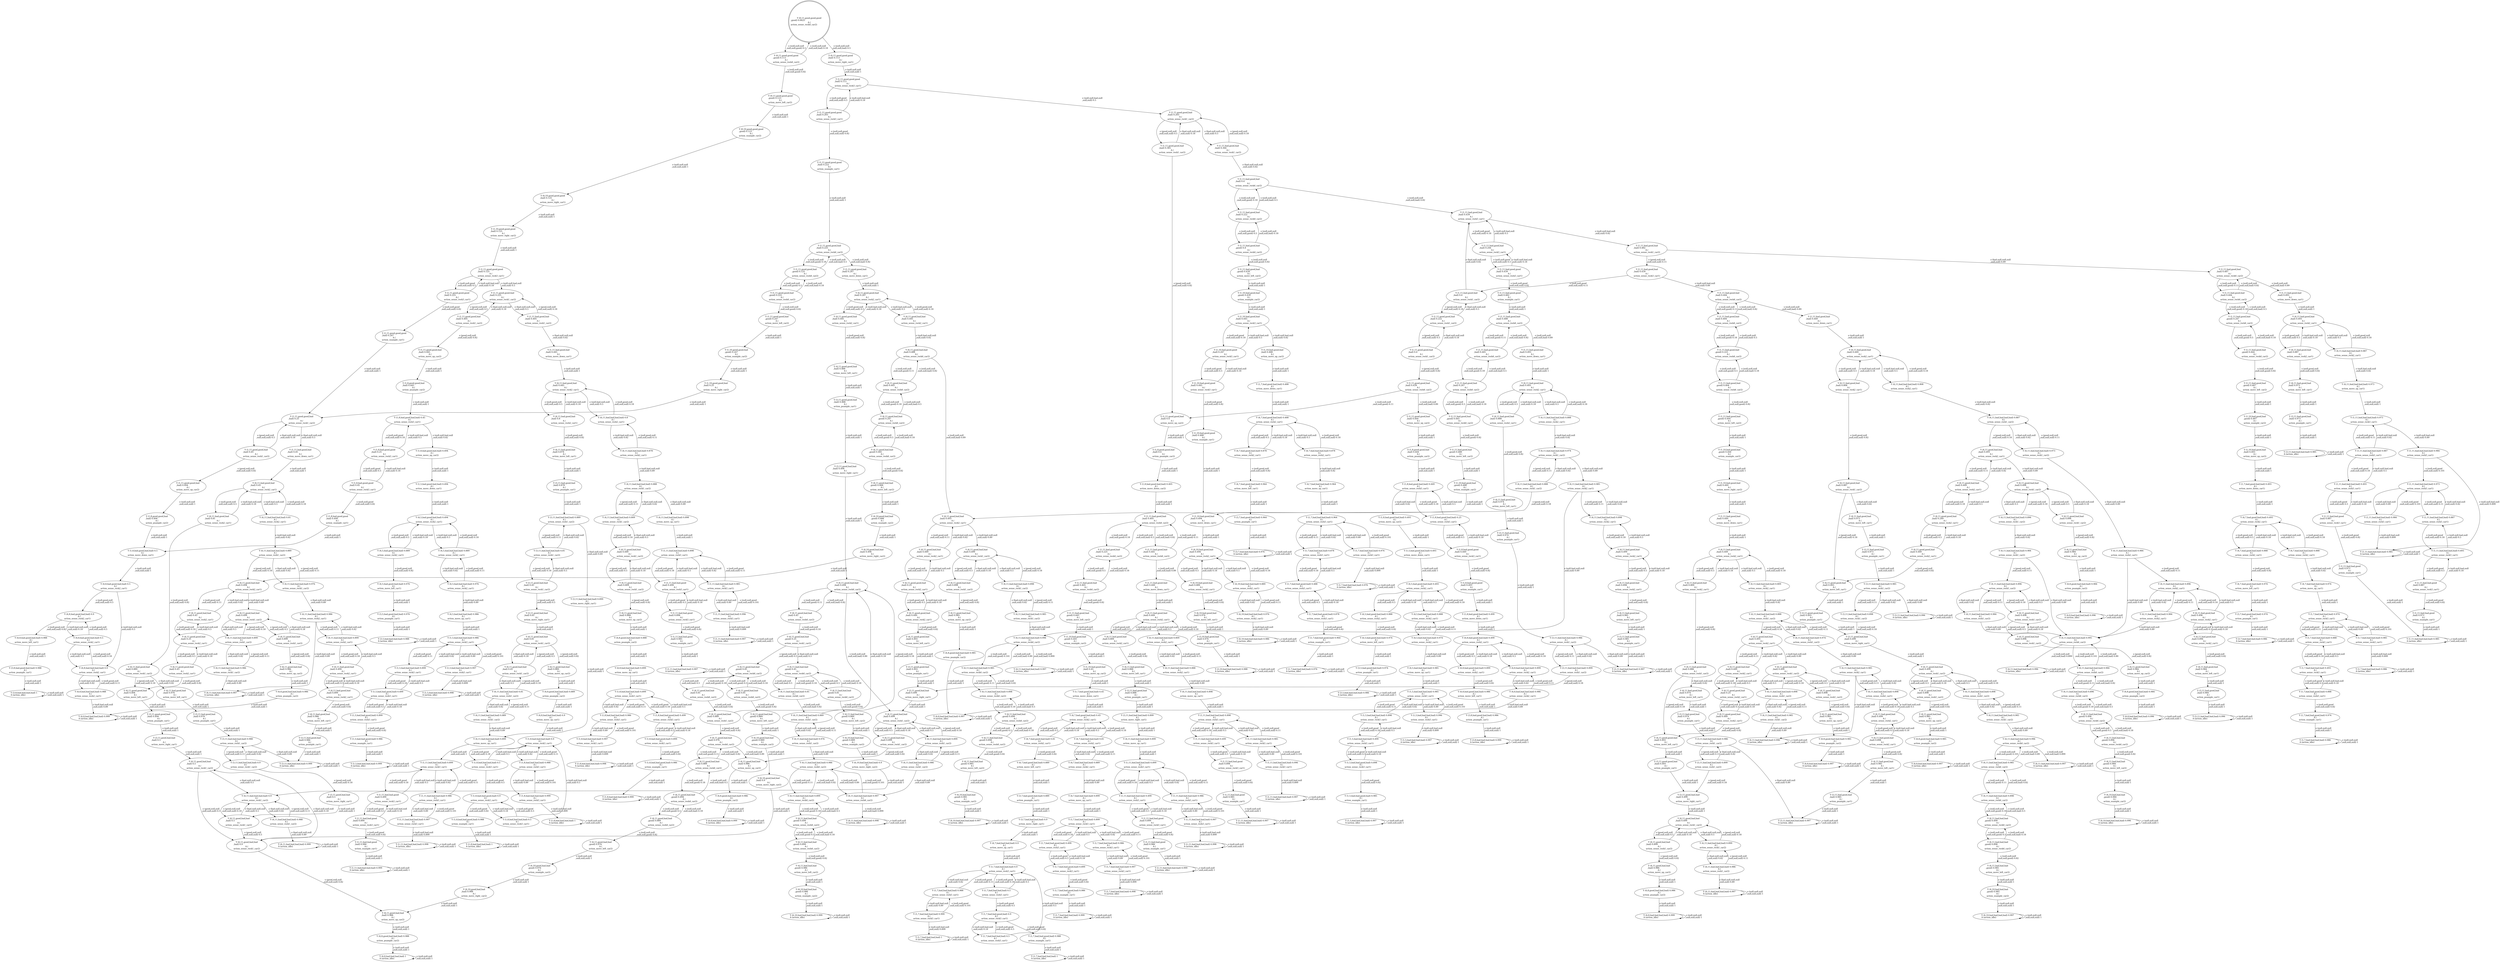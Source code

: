 digraph G
{
root [label="Y (0,11,good,good,good\n,good) 0.0625\lA (\naction_sense_rock4_car2)\l" shape=doublecircle labeljust="l"];
x0row15 [label="Y (0,11,good,good,good\n,good) 0.113\lA (\naction_sense_rock4_car2)\l"];
x0row16 [label="Y (0,11,good,good,good\n,bad) 0.113\lA (\naction_move_right_car1)\l"];
x0row31 [label="Y (0,11,good,good,good\n,good) 0.123\lA (\naction_move_left_car2)\l"];
x0row40 [label="Y (0,10,good,good,good\n,good) 0.123\lA (\naction_ssample_car2)\l"];
x0row56 [label="Y (0,10,good,good,good\n,bad) 0.125\lA (\naction_move_right_car1)\l"];
x0row63 [label="Y (1,10,good,good,good\n,bad) 0.125\lA (\naction_move_right_car2)\l"];
x0row76 [label="Y (1,10,good,good,bad\n,bad) 0.25\lA (\naction_move_right_car2)\l"];
x0row81 [label="Y (1,11,good,good,good\n,bad) 0.125\lA (\naction_sense_rock3_car1)\l"];
x0row88 [label="Y (1,11,good,good,bad\n,bad) 0.25\lA (\naction_sense_rock1_car2)\l"];
x0row91 [label="Y (1,11,good,good,good\n,bad) 0.225\lA (\naction_sense_rock3_car1)\l"];
x0row92 [label="Y (1,11,good,good,bad\n,bad) 0.225\lA (\naction_sense_rock1_car2)\l"];
x0row102 [label="Y (1,11,good,good,good\n,bad) 0.247\lA (\naction_ssample_car1)\l"];
x0row120 [label="Y (4,11,good,good,bad\n,bad) 0.25\lA (\naction_sense_rock2_car1)\l"];
x0row124 [label="Y (1,11,good,good,bad\n,bad) 0.45\lA (\naction_sense_rock1_car2)\l"];
x0row125 [label="Y (1,11,bad,good,bad\n,bad) 0.45\lA (\naction_move_down_car1)\l"];
x0row132 [label="Y (1,11,good,good,bad\n,bad) 0.494\lA (\naction_move_up_car2)\l"];
x0row138 [label="Y (1,8,good,good,bad\n,bad) 0.494\lA (\naction_psample_car2)\l"];
x0row146 [label="Y (1,8,bad,good,bad,bad) 0.5\lA (\naction_move_down_car1)\l"];
x0row150 [label="Y (4,8,bad,good,bad,bad) 0.5\lA (\naction_sense_rock2_car1)\l"];
x0row159 [label="Y (4,8,bad,good,bad,bad) 0.9\lA (\naction_sense_rock2_car1)\l"];
x0row160 [label="Y (4,8,bad,bad,bad,bad) 0.9\lA (\naction_sense_rock2_car1)\l"];
x0row167 [label="Y (4,8,bad,good,bad,bad) 0.988\lA (\naction_move_left_car1)\l"];
x0row168 [label="Y (4,8,bad,good,bad,bad) 0.5\lA (\naction_sense_rock2_car1)\l"];
x0row172 [label="Y (3,8,bad,good,bad,bad) 0.988\lA (\naction_psample_car1)\l"];
x0row181 [label="Y (3,8,bad,bad,bad,bad) 1\lA (action_idle)\l"];
x0row187 [label="Y (4,8,bad,bad,bad,bad) 1\lA (action_idle)\l"];
x0row196 [label="Y (4,8,bad,bad,bad,bad) 0.988\lA (\naction_sense_rock2_car1)\l"];
x0row203 [label="Y (4,8,bad,bad,bad,bad) 0.999\lA (action_idle)\l"];
x0row208 [label="Y (1,8,bad,bad,bad,bad) 0.999\lA (action_idle)\l"];
x0row215 [label="Y (4,11,bad,good,bad\n,bad) 0.45\lA (\naction_sense_rock2_car1)\l"];
x0row223 [label="Y (4,11,bad,good,bad\n,bad) 0.81\lA (\naction_sense_rock2_car1)\l"];
x0row224 [label="Y (4,11,bad,bad,bad,bad) 0.81\lA (\naction_sense_rock2_car1)\l"];
x0row231 [label="Y (4,11,bad,good,bad\n,bad) 0.889\lA (\naction_sense_rock1_car2)\l"];
x0row234 [label="Y (4,11,good,good,bad\n,bad) 0.45\lA (\naction_sense_rock2_car1)\l"];
x0row242 [label="Y (4,11,good,good,bad\n,bad) 0.494\lA (\naction_move_left_car1)\l"];
x0row243 [label="Y (4,11,bad,good,bad\n,bad) 0.976\lA (\naction_move_left_car1)\l"];
x0row244 [label="Y (3,11,good,good,bad\n,bad) 0.494\lA (\naction_psample_car1)\l"];
x0row253 [label="Y (3,11,good,bad,bad\n,bad) 0.5\lA (\naction_move_right_car1)\l"];
x0row513 [label="Y (1,8,good,good,bad\n,bad) 0.445\lA (\naction_psample_car2)\l"];
x0row259 [label="Y (4,11,good,bad,bad\n,bad) 0.5\lA (\naction_sense_rock1_car2)\l"];
x0row262 [label="Y (3,11,good,bad,bad\n,bad) 0.5\lA (\naction_move_right_car1)\l"];
x0row266 [label="Y (3,11,bad,bad,bad,bad) 0.9\lA (\naction_sense_rock1_car2)\l"];
x0row269 [label="Y (4,11,good,bad,bad\n,bad) 0.5\lA (\naction_sense_rock1_car2)\l"];
x0row272 [label="Y (4,11,good,bad,bad\n,bad) 0.9\lA (\naction_sense_rock1_car2)\l"];
x0row273 [label="Y (4,11,bad,bad,bad,bad) 0.9\lA (\naction_sense_rock1_car2)\l"];
x0row276 [label="Y (4,10,good,bad,bad\n,bad) 0.9\lA (\naction_move_right_car2)\l"];
x0row278 [label="Y (4,11,good,bad,bad\n,bad) 0.988\lA (\naction_move_up_car2)\l"];
x0row282 [label="Y (4,10,good,bad,bad\n,bad) 0.988\lA (\naction_move_right_car2)\l"];
x0row283 [label="Y (4,8,good,bad,bad,bad) 0.988\lA (\naction_psample_car2)\l"];
x0row292 [label="Y (1,8,bad,bad,bad,bad) 1\lA (action_idle)\l"];
x0row299 [label="Y (4,10,bad,bad,bad,bad) 0.9\lA (\naction_move_right_car2)\l"];
x0row301 [label="Y (4,11,bad,bad,bad,bad) 0.988\lA (\naction_sense_rock1_car2)\l"];
x0row306 [label="Y (3,11,bad,bad,bad,bad) 0.988\lA (\naction_sense_rock1_car2)\l"];
x0row311 [label="Y (4,11,bad,bad,bad,bad) 0.999\lA (action_idle)\l"];
x0row312 [label="Y (3,11,bad,bad,bad,bad) 0.999\lA (action_idle)\l"];
x0row313 [label="Y (1,11,bad,bad,bad,bad) 0.999\lA (action_idle)\l"];
x0row315 [label="Y (4,10,bad,bad,bad,bad) 0.999\lA (action_idle)\l"];
x0row318 [label="Y (3,11,bad,good,bad\n,bad) 0.976\lA (\naction_psample_car1)\l"];
x0row322 [label="Y (4,10,bad,good,bad\n,bad) 0.976\lA (\naction_move_left_car1)\l"];
x0row324 [label="Y (4,11,bad,good,bad\n,bad) 0.986\lA (\naction_move_left_car1)\l"];
x0row329 [label="Y (3,10,bad,good,bad\n,bad) 0.976\lA (\naction_psample_car1)\l"];
x0row331 [label="Y (3,11,bad,good,bad\n,bad) 0.986\lA (\naction_psample_car1)\l"];
x0row334 [label="Y (3,10,bad,bad,bad,bad) 0.988\lA (action_idle)\l"];
x0row352 [label="Y (4,11,bad,bad,bad,bad) 0.889\lA (\naction_sense_rock1_car2)\l"];
x0row355 [label="Y (4,11,good,bad,bad\n,bad) 0.45\lA (\naction_sense_rock2_car1)\l"];
x0row360 [label="Y (4,11,bad,bad,bad,bad) 0.899\lA (\naction_sense_rock1_car2)\l"];
x0row363 [label="Y (4,11,good,bad,bad\n,bad) 0.494\lA (\naction_sense_rock2_car1)\l"];
x0row364 [label="Y (4,11,bad,bad,bad,bad) 0.976\lA (\naction_sense_rock1_car2)\l"];
x0row368 [label="Y (4,11,good,bad,bad\n,bad) 0.499\lA (\naction_sense_rock1_car2)\l"];
x0row369 [label="Y (4,10,good,bad,bad\n,bad) 0.494\lA (\naction_move_right_car2)\l"];
x0row394 [label="Y (4,11,good,bad,bad\n,bad) 0.899\lA (\naction_sense_rock1_car2)\l"];
x0row401 [label="Y (4,11,good,bad,bad\n,bad) 0.986\lA (\naction_move_up_car2)\l"];
x0row408 [label="Y (4,8,good,bad,bad,bad) 0.986\lA (\naction_psample_car2)\l"];
x0row425 [label="Y (4,11,bad,bad,bad,bad) 0.986\lA (\naction_sense_rock1_car2)\l"];
x0row430 [label="Y (4,10,bad,bad,bad,bad) 0.986\lA (action_idle)\l"];
x0row432 [label="Y (4,11,bad,bad,bad,bad) 0.997\lA (action_idle)\l"];
x0row434 [label="Y (1,11,bad,bad,bad,bad) 0.997\lA (action_idle)\l"];
x0row436 [label="Y (4,11,bad,bad,bad,bad) 0.986\lA (\naction_sense_rock2_car1)\l"];
x0row438 [label="Y (4,10,bad,bad,bad,bad) 0.997\lA (action_idle)\l"];
x0row444 [label="Y (4,10,bad,bad,bad,bad) 0.976\lA (\naction_sense_rock2_car1)\l"];
x0row449 [label="Y (4,11,bad,bad,bad,bad) 0.899\lA (\naction_sense_rock2_car1)\l"];
x0row456 [label="Y (4,11,bad,good,bad\n,bad) 0.499\lA (\naction_sense_rock2_car1)\l"];
x0row463 [label="Y (4,11,bad,good,bad\n,bad) 0.899\lA (\naction_sense_rock2_car1)\l"];
x0row492 [label="Y (1,11,good,good,bad\n,bad) 0.405\lA (\naction_sense_rock1_car2)\l"];
x0row493 [label="Y (1,11,bad,good,bad\n,bad) 0.405\lA (\naction_sense_rock1_car2)\l"];
x0row503 [label="Y (1,11,good,good,bad\n,bad) 0.445\lA (\naction_move_up_car2)\l"];
x0row525 [label="Y (1,8,bad,good,bad,bad) 0.45\lA (\naction_sense_rock3_car1)\l"];
x0row534 [label="Y (1,8,bad,good,good\n,bad) 0.25\lA (\naction_sense_rock3_car1)\l"];
x0row535 [label="Y (1,8,bad,good,bad,bad) 0.494\lA (\naction_move_up_car2)\l"];
x0row536 [label="Y (1,7,bad,good,bad,bad) 0.45\lA (\naction_move_down_car1)\l"];
x0row545 [label="Y (1,8,bad,good,good\n,bad) 0.45\lA (\naction_sense_rock3_car1)\l"];
x0row555 [label="Y (1,8,bad,good,good\n,bad) 0.494\lA (\naction_ssample_car1)\l"];
x0row577 [label="Y (1,5,bad,good,bad,bad) 0.494\lA (\naction_move_down_car1)\l"];
x0row582 [label="Y (4,5,bad,good,bad,bad) 0.494\lA (\naction_sense_rock2_car1)\l"];
x0row592 [label="Y (4,5,bad,good,bad,bad) 0.889\lA (\naction_sense_rock2_car1)\l"];
x0row593 [label="Y (4,5,bad,bad,bad,bad) 0.889\lA (\naction_sense_rock2_car1)\l"];
x0row603 [label="Y (4,5,bad,good,bad,bad) 0.976\lA (\naction_move_left_car1)\l"];
x0row611 [label="Y (3,5,bad,good,bad,bad) 0.976\lA (\naction_psample_car1)\l"];
x0row624 [label="Y (3,5,bad,bad,bad,bad) 0.988\lA (action_idle)\l"];
x0row647 [label="Y (4,5,bad,bad,bad,bad) 0.976\lA (\naction_sense_rock2_car1)\l"];
x0row658 [label="Y (4,5,bad,bad,bad,bad) 0.986\lA (\naction_move_up_car1)\l"];
x0row667 [label="Y (1,5,bad,bad,bad,bad) 0.986\lA (\naction_sense_rock3_car1)\l"];
x0row678 [label="Y (1,5,bad,bad,bad,bad) 0.999\lA (action_idle)\l"];
x0row681 [label="Y (1,5,bad,bad,bad,bad) 0.899\lA (\naction_sense_rock3_car1)\l"];
x0row682 [label="Y (1,5,bad,bad,bad,bad) 0.997\lA (\naction_sense_rock3_car1)\l"];
x0row685 [label="Y (1,8,bad,bad,bad,bad) 0.986\lA (\naction_sense_rock3_car1)\l"];
x0row692 [label="Y (1,5,bad,bad,good,bad) 0.499\lA (\naction_sense_rock3_car1)\l"];
x0row695 [label="Y (1,8,bad,bad,bad,bad) 0.899\lA (\naction_sense_rock3_car1)\l"];
x0row702 [label="Y (1,5,bad,bad,good,bad) 0.899\lA (\naction_sense_rock3_car1)\l"];
x0row705 [label="Y (1,8,bad,bad,good,bad) 0.499\lA (\naction_sense_rock3_car1)\l"];
x0row712 [label="Y (1,5,bad,bad,good,bad) 0.986\lA (\naction_ssample_car1)\l"];
x0row715 [label="Y (1,8,bad,bad,good,bad) 0.899\lA (\naction_sense_rock3_car1)\l"];
x0row725 [label="Y (1,8,bad,bad,good,bad) 0.986\lA (\naction_ssample_car1)\l"];
x0row737 [label="Y (1,5,bad,bad,bad,bad) 0.998\lA (action_idle)\l"];
x0row740 [label="Y (1,8,bad,bad,bad,bad) 0.997\lA (\naction_sense_rock3_car1)\l"];
x0row750 [label="Y (1,8,bad,bad,bad,bad) 0.998\lA (action_idle)\l"];
x0row760 [label="Y (1,11,bad,good,bad\n,bad) 0.445\lA (\naction_move_down_car1)\l"];
x0row764 [label="Y (4,11,bad,good,bad\n,bad) 0.445\lA (\naction_sense_rock2_car1)\l"];
x0row769 [label="Y (1,10,bad,good,bad\n,bad) 0.445\lA (\naction_sense_rock3_car1)\l"];
x0row776 [label="Y (4,11,bad,good,bad\n,bad) 0.8\lA (\naction_sense_rock2_car1)\l"];
x0row777 [label="Y (4,11,bad,bad,bad,bad) 0.8\lA (\naction_sense_rock2_car1)\l"];
x0row788 [label="Y (4,11,bad,good,bad\n,bad) 0.878\lA (\naction_move_left_car1)\l"];
x0row797 [label="Y (3,11,bad,good,bad\n,bad) 0.878\lA (\naction_psample_car1)\l"];
x0row811 [label="Y (3,11,bad,bad,bad,bad) 0.889\lA (\naction_sense_rock1_car2)\l"];
x0row822 [label="Y (4,11,bad,bad,bad,bad) 0.889\lA (\naction_sense_rock1_car2)\l"];
x0row829 [label="Y (3,11,bad,bad,bad,bad) 0.81\lA (\naction_sense_rock1_car2)\l"];
x0row830 [label="Y (3,11,bad,bad,bad,bad) 0.899\lA (\naction_move_right_car1)\l"];
x0row833 [label="Y (4,11,bad,bad,bad,bad) 0.81\lA (\naction_sense_rock1_car2)\l"];
x0row840 [label="Y (3,11,good,bad,bad\n,bad) 0.45\lA (\naction_sense_rock1_car2)\l"];
x0row843 [label="Y (4,11,good,bad,bad\n,bad) 0.45\lA (\naction_sense_rock1_car2)\l"];
x0row850 [label="Y (3,11,good,bad,bad\n,bad) 0.81\lA (\naction_move_right_car1)\l"];
x0row853 [label="Y (4,11,good,bad,bad\n,bad) 0.81\lA (\naction_sense_rock1_car2)\l"];
x0row869 [label="Y (4,11,good,bad,bad\n,bad) 0.889\lA (\naction_move_up_car2)\l"];
x0row877 [label="Y (4,8,good,bad,bad,bad) 0.889\lA (\naction_psample_car2)\l"];
x0row888 [label="Y (4,8,bad,bad,bad,bad) 0.9\lA (\naction_move_up_car1)\l"];
x0row892 [label="Y (1,8,bad,bad,bad,bad) 0.9\lA (\naction_sense_rock3_car1)\l"];
x0row896 [label="Y (4,7,bad,bad,bad,bad) 0.9\lA (\naction_move_up_car1)\l"];
x0row900 [label="Y (1,8,bad,bad,bad,bad) 0.5\lA (\naction_sense_rock3_car1)\l"];
x0row901 [label="Y (1,8,bad,bad,bad,bad) 0.988\lA (\naction_sense_rock3_car1)\l"];
x0row902 [label="Y (1,7,bad,bad,bad,bad) 0.9\lA (\naction_sense_rock3_car1)\l"];
x0row909 [label="Y (1,8,bad,bad,good,bad) 0.9\lA (\naction_sense_rock3_car1)\l"];
x0row911 [label="Y (1,7,bad,bad,bad,bad) 0.5\lA (\naction_sense_rock3_car1)\l"];
x0row918 [label="Y (1,8,bad,bad,good,bad) 0.988\lA (\naction_ssample_car1)\l"];
x0row919 [label="Y (1,8,bad,bad,bad,bad) 0.5\lA (\naction_sense_rock3_car1)\l"];
x0row920 [label="Y (1,7,bad,bad,good,bad) 0.9\lA (\naction_sense_rock3_car1)\l"];
x0row928 [label="Y (1,7,bad,bad,good,bad) 0.988\lA (\naction_ssample_car1)\l"];
x0row933 [label="Y (1,7,bad,bad,bad,bad) 1\lA (action_idle)\l"];
x0row943 [label="Y (1,8,bad,bad,bad,bad) 0.999\lA (\naction_sense_rock3_car1)\l"];
x0row944 [label="Y (1,7,bad,bad,bad,bad) 0.988\lA (\naction_sense_rock3_car1)\l"];
x0row950 [label="Y (4,8,bad,bad,bad,bad) 0.999\lA (action_idle)\l"];
x0row951 [label="Y (1,8,bad,bad,bad,bad) 1\lA (action_idle)\l"];
x0row952 [label="Y (1,7,bad,bad,bad,bad) 0.999\lA (\naction_sense_rock3_car1)\l"];
x0row960 [label="Y (1,7,bad,bad,bad,bad) 1\lA (action_idle)\l"];
x0row987 [label="Y (4,11,bad,bad,bad,bad) 0.899\lA (\naction_move_up_car1)\l"];
x0row990 [label="Y (1,11,bad,bad,bad,bad) 0.899\lA (\naction_sense_rock3_car1)\l"];
x0row1000 [label="Y (1,11,bad,bad,good\n,bad) 0.499\lA (\naction_sense_rock3_car1)\l"];
x0row1001 [label="Y (1,11,bad,bad,bad,bad) 0.986\lA (\naction_sense_rock3_car1)\l"];
x0row1009 [label="Y (1,11,bad,bad,good\n,bad) 0.899\lA (\naction_sense_rock3_car1)\l"];
x0row1018 [label="Y (1,11,bad,bad,good\n,bad) 0.986\lA (\naction_ssample_car1)\l"];
x0row2050 [label="Y (4,11,good,bad,bad\n,bad) 0.985\lA (\naction_move_up_car2)\l"];
x0row1039 [label="Y (1,11,bad,bad,bad,bad) 0.997\lA (\naction_sense_rock3_car1)\l"];
x0row1047 [label="Y (4,11,bad,bad,bad,bad) 0.997\lA (action_idle)\l"];
x0row1048 [label="Y (1,11,bad,bad,bad,bad) 0.998\lA (action_idle)\l"];
x0row1075 [label="Y (4,11,bad,bad,bad,bad) 0.878\lA (\naction_sense_rock2_car1)\l"];
x0row1087 [label="Y (4,11,bad,bad,bad,bad) 0.888\lA (\naction_sense_rock1_car2)\l"];
x0row1104 [label="Y (4,11,bad,bad,bad,bad) 0.809\lA (\naction_sense_rock1_car2)\l"];
x0row1105 [label="Y (4,11,bad,bad,bad,bad) 0.898\lA (\naction_move_up_car1)\l"];
x0row1116 [label="Y (4,11,good,bad,bad\n,bad) 0.449\lA (\naction_sense_rock1_car2)\l"];
x0row1128 [label="Y (4,11,good,bad,bad\n,bad) 0.809\lA (\naction_sense_rock1_car2)\l"];
x0row1140 [label="Y (4,11,good,bad,bad\n,bad) 0.888\lA (\naction_move_up_car2)\l"];
x0row1151 [label="Y (4,8,good,bad,bad,bad) 0.888\lA (\naction_psample_car2)\l"];
x0row1164 [label="Y (4,8,bad,bad,bad,bad) 0.899\lA (\naction_move_up_car1)\l"];
x0row1173 [label="Y (4,7,bad,bad,bad,bad) 0.899\lA (\naction_move_up_car1)\l"];
x0row1178 [label="Y (1,7,bad,bad,bad,bad) 0.899\lA (\naction_sense_rock3_car1)\l"];
x0row1186 [label="Y (1,7,bad,bad,good,bad) 0.499\lA (\naction_sense_rock3_car1)\l"];
x0row1194 [label="Y (1,7,bad,bad,good,bad) 0.899\lA (\naction_sense_rock3_car1)\l"];
x0row1203 [label="Y (1,7,bad,bad,good,bad) 0.986\lA (\naction_ssample_car1)\l"];
x0row1210 [label="Y (1,7,bad,bad,bad,bad) 0.999\lA (action_idle)\l"];
x0row1215 [label="Y (1,7,bad,bad,bad,bad) 0.986\lA (\naction_sense_rock3_car1)\l"];
x0row1220 [label="Y (4,8,bad,bad,bad,bad) 0.997\lA (action_idle)\l"];
x0row1223 [label="Y (1,7,bad,bad,bad,bad) 0.997\lA (\naction_sense_rock3_car1)\l"];
x0row1232 [label="Y (1,7,bad,bad,bad,bad) 0.998\lA (action_idle)\l"];
x0row1237 [label="Y (1,11,bad,bad,bad,bad) 0.898\lA (\naction_sense_rock3_car1)\l"];
x0row1250 [label="Y (1,11,bad,bad,good\n,bad) 0.499\lA (\naction_sense_rock3_car1)\l"];
x0row1251 [label="Y (1,11,bad,bad,bad,bad) 0.985\lA (\naction_sense_rock3_car1)\l"];
x0row1261 [label="Y (1,11,bad,bad,good\n,bad) 0.898\lA (\naction_sense_rock3_car1)\l"];
x0row1272 [label="Y (1,11,bad,bad,good\n,bad) 0.985\lA (\naction_ssample_car1)\l"];
x0row1300 [label="Y (1,11,bad,bad,bad,bad) 0.996\lA (\naction_sense_rock3_car1)\l"];
x0row1308 [label="Y (4,11,bad,bad,bad,bad) 0.996\lA (action_idle)\l"];
x0row1311 [label="Y (1,11,bad,bad,bad,bad) 0.997\lA (action_idle)\l"];
x0row1329 [label="Y (1,11,good,good,good\n,bad) 0.113\lA (\naction_sense_rock3_car1)\l"];
x0row1345 [label="Y (1,11,good,good,bad\n,bad) 0.225\lA (\naction_sense_rock4_car2)\l"];
x0row1348 [label="Y (1,11,good,good,good\n,bad) 0.203\lA (\naction_sense_rock3_car1)\l"];
x0row1349 [label="Y (1,11,good,good,bad\n,bad) 0.203\lA (\naction_sense_rock1_car2)\l"];
x0row1363 [label="Y (1,11,good,good,good\n,bad) 0.222\lA (\naction_ssample_car1)\l"];
x0row1399 [label="Y (1,11,good,good,bad\n,good) 0.125\lA (\naction_sense_rock4_car2)\l"];
x0row1400 [label="Y (1,11,good,good,bad\n,bad) 0.247\lA (\naction_move_down_car1)\l"];
x0row1411 [label="Y (1,11,good,good,bad\n,good) 0.225\lA (\naction_sense_rock4_car2)\l"];
x0row1422 [label="Y (1,11,good,good,bad\n,good) 0.247\lA (\naction_move_left_car2)\l"];
x0row1429 [label="Y (1,10,good,good,bad\n,good) 0.247\lA (\naction_ssample_car2)\l"];
x0row1452 [label="Y (4,11,good,good,bad\n,bad) 0.247\lA (\naction_sense_rock2_car1)\l"];
x0row1464 [label="Y (4,11,good,good,bad\n,bad) 0.445\lA (\naction_sense_rock2_car1)\l"];
x0row1465 [label="Y (4,11,good,bad,bad\n,bad) 0.445\lA (\naction_sense_rock2_car1)\l"];
x0row1472 [label="Y (4,11,good,good,bad\n,bad) 0.25\lA (\naction_sense_rock2_car1)\l"];
x0row3144 [label="Y (3,7,bad,good,bad,bad) 0.964\lA (\naction_psample_car1)\l"];
x0row1476 [label="Y (4,11,good,good,bad\n,bad) 0.488\lA (\naction_move_left_car1)\l"];
x0row1484 [label="Y (4,11,good,good,bad\n,bad) 0.449\lA (\naction_sense_rock2_car1)\l"];
x0row1485 [label="Y (3,11,good,good,bad\n,bad) 0.488\lA (\naction_psample_car1)\l"];
x0row1496 [label="Y (4,11,good,good,bad\n,bad) 0.493\lA (\naction_move_left_car1)\l"];
x0row1499 [label="Y (3,11,good,bad,bad\n,bad) 0.494\lA (\naction_move_right_car1)\l"];
x0row1509 [label="Y (3,11,good,good,bad\n,bad) 0.493\lA (\naction_psample_car1)\l"];
x0row1510 [label="Y (4,11,good,bad,bad\n,bad) 0.494\lA (\naction_sense_rock4_car2)\l"];
x0row1520 [label="Y (3,11,good,bad,bad\n,bad) 0.499\lA (\naction_move_right_car1)\l"];
x0row1527 [label="Y (4,11,good,bad,bad\n,bad) 0.889\lA (\naction_sense_rock1_car2)\l"];
x0row1528 [label="Y (4,11,bad,bad,bad,bad) 0.889\lA (\naction_sense_rock1_car2)\l"];
x0row1529 [label="Y (4,11,good,bad,bad\n,bad) 0.45\lA (\naction_sense_rock4_car2)\l"];
x0row1530 [label="Y (4,11,good,bad,bad\n,bad) 0.499\lA (\naction_sense_rock1_car2)\l"];
x0row1537 [label="Y (4,11,good,bad,bad\n,bad) 0.81\lA (\naction_sense_rock4_car2)\l"];
x0row1538 [label="Y (4,11,bad,bad,bad,bad) 0.81\lA (\naction_sense_rock4_car2)\l"];
x0row1539 [label="Y (4,11,good,bad,bad\n,good) 0.25\lA (\naction_sense_rock1_car2)\l"];
x0row1547 [label="Y (4,11,good,bad,bad\n,good) 0.45\lA (\naction_sense_rock4_car2)\l"];
x0row1548 [label="Y (4,11,bad,bad,bad\n,good) 0.45\lA (\naction_sense_rock4_car2)\l"];
x0row1557 [label="Y (4,11,good,bad,bad\n,good) 0.494\lA (\naction_sense_rock4_car2)\l"];
x0row1558 [label="Y (4,11,good,bad,bad\n,good) 0.81\lA (\naction_sense_rock4_car2)\l"];
x0row1566 [label="Y (4,11,good,bad,bad\n,good) 0.889\lA (\naction_sense_rock4_car2)\l"];
x0row1567 [label="Y (4,11,good,bad,bad\n,good) 0.889\lA (\naction_move_left_car2)\l"];
x0row1573 [label="Y (4,10,good,bad,bad\n,good) 0.889\lA (\naction_ssample_car2)\l"];
x0row1575 [label="Y (4,11,good,bad,bad\n,good) 0.976\lA (\naction_move_left_car2)\l"];
x0row1601 [label="Y (4,11,good,bad,bad\n,bad) 0.889\lA (\naction_sense_rock4_car2)\l"];
x0row1608 [label="Y (4,11,good,bad,bad\n,bad) 0.976\lA (\naction_sense_rock4_car2)\l"];
x0row1609 [label="Y (4,11,good,bad,bad\n,bad) 0.899\lA (\naction_sense_rock1_car2)\l"];
x0row1618 [label="Y (4,11,good,bad,bad\n,bad) 0.986\lA (\naction_move_up_car2)\l"];
x0row1648 [label="Y (4,10,good,bad,bad\n,good) 0.976\lA (\naction_ssample_car2)\l"];
x0row1673 [label="Y (4,8,good,bad,bad,bad) 0.986\lA (\naction_psample_car2)\l"];
x0row1683 [label="Y (4,8,bad,bad,bad,bad) 0.999\lA (action_idle)\l"];
x0row1688 [label="Y (3,8,bad,bad,bad,bad) 0.999\lA (action_idle)\l"];
x0row1706 [label="Y (4,11,bad,bad,bad\n,good) 0.81\lA (\naction_sense_rock4_car2)\l"];
x0row1715 [label="Y (4,11,bad,bad,bad\n,good) 0.889\lA (\naction_move_left_car2)\l"];
x0row1721 [label="Y (4,10,bad,bad,bad\n,good) 0.889\lA (\naction_ssample_car2)\l"];
x0row1754 [label="Y (4,11,bad,bad,bad,bad) 0.976\lA (\naction_sense_rock1_car2)\l"];
x0row1755 [label="Y (4,11,bad,bad,bad,bad) 0.899\lA (\naction_sense_rock1_car2)\l"];
x0row1763 [label="Y (4,11,bad,bad,bad,bad) 0.986\lA (\naction_sense_rock4_car2)\l"];
x0row1764 [label="Y (4,11,bad,bad,bad,bad) 0.986\lA (\naction_sense_rock1_car2)\l"];
x0row1773 [label="Y (4,11,bad,bad,bad,bad) 0.899\lA (\naction_sense_rock4_car2)\l"];
x0row1774 [label="Y (4,11,bad,bad,bad,bad) 0.997\lA (\naction_sense_rock4_car2)\l"];
x0row1783 [label="Y (4,11,bad,bad,bad\n,good) 0.499\lA (\naction_sense_rock4_car2)\l"];
x0row1792 [label="Y (4,11,bad,bad,bad\n,good) 0.899\lA (\naction_sense_rock4_car2)\l"];
x0row1801 [label="Y (4,11,bad,bad,bad\n,good) 0.986\lA (\naction_move_left_car2)\l"];
x0row1807 [label="Y (4,10,bad,bad,bad\n,good) 0.986\lA (\naction_ssample_car2)\l"];
x0row1825 [label="Y (3,11,bad,bad,bad,bad) 0.997\lA (action_idle)\l"];
x0row1833 [label="Y (4,11,bad,bad,bad,bad) 0.998\lA (action_idle)\l"];
x0row1859 [label="Y (3,11,bad,bad,bad,bad) 0.899\lA (\naction_sense_rock1_car2)\l"];
x0row1867 [label="Y (3,11,bad,bad,bad,bad) 0.986\lA (\naction_sense_rock1_car2)\l"];
x0row1877 [label="Y (4,11,good,bad,bad\n,bad) 0.488\lA (\naction_sense_rock4_car2)\l"];
x0row1885 [label="Y (4,11,good,bad,bad\n,bad) 0.449\lA (\naction_sense_rock2_car1)\l"];
x0row1896 [label="Y (4,11,good,bad,bad\n,bad) 0.445\lA (\naction_sense_rock4_car2)\l"];
x0row1897 [label="Y (4,11,good,bad,bad\n,bad) 0.493\lA (\naction_sense_rock2_car1)\l"];
x0row1908 [label="Y (4,11,good,bad,bad\n,good) 0.247\lA (\naction_sense_rock4_car2)\l"];
x0row1920 [label="Y (4,11,good,bad,bad\n,good) 0.445\lA (\naction_sense_rock4_car2)\l"];
x0row1932 [label="Y (4,11,good,bad,bad\n,good) 0.488\lA (\naction_move_left_car2)\l"];
x0row1940 [label="Y (4,10,good,bad,bad\n,good) 0.488\lA (\naction_ssample_car2)\l"];
x0row1966 [label="Y (4,11,good,bad,bad\n,bad) 0.499\lA (\naction_sense_rock1_car2)\l"];
x0row1972 [label="Y (4,11,bad,bad,bad,bad) 0.888\lA (\naction_sense_rock1_car2)\l"];
x0row2039 [label="Y (4,11,good,bad,bad\n,bad) 0.898\lA (\naction_sense_rock1_car2)\l"];
x0row2040 [label="Y (4,11,bad,bad,bad,bad) 0.898\lA (\naction_sense_rock1_car2)\l"];
x0row2061 [label="Y (4,8,good,bad,bad,bad) 0.985\lA (\naction_psample_car2)\l"];
x0row2074 [label="Y (4,8,bad,bad,bad,bad) 0.997\lA (action_idle)\l"];
x0row2082 [label="Y (4,8,bad,bad,bad,bad) 0.986\lA (\naction_sense_rock2_car1)\l"];
x0row2099 [label="Y (4,11,bad,bad,bad,bad) 0.985\lA (\naction_sense_rock1_car2)\l"];
x0row2105 [label="Y (4,11,bad,bad,bad,bad) 0.974\lA (\naction_sense_rock1_car2)\l"];
x0row2111 [label="Y (4,11,bad,bad,bad,bad) 0.996\lA (\naction_sense_rock4_car2)\l"];
x0row2117 [label="Y (4,11,bad,bad,bad,bad) 0.985\lA (\naction_sense_rock2_car1)\l"];
x0row2124 [label="Y (4,11,bad,bad,bad,bad) 0.985\lA (\naction_sense_rock4_car2)\l"];
x0row2125 [label="Y (4,11,bad,bad,bad,bad) 0.997\lA (action_idle)\l"];
x0row2136 [label="Y (4,11,bad,bad,bad,bad) 0.898\lA (\naction_sense_rock4_car2)\l"];
x0row2148 [label="Y (4,11,bad,bad,bad\n,good) 0.499\lA (\naction_sense_rock4_car2)\l"];
x0row2160 [label="Y (4,11,bad,bad,bad\n,good) 0.898\lA (\naction_sense_rock4_car2)\l"];
x0row2172 [label="Y (4,11,bad,bad,bad\n,good) 0.985\lA (\naction_move_left_car2)\l"];
x0row2180 [label="Y (4,10,bad,bad,bad\n,good) 0.985\lA (\naction_ssample_car2)\l"];
x0row2223 [label="Y (1,11,good,good,bad\n,bad) 0.365\lA (\naction_sense_rock1_car2)\l"];
x0row2224 [label="Y (1,11,bad,good,bad\n,bad) 0.364\lA (\naction_sense_rock1_car2)\l"];
x0row2228 [label="Y (1,11,good,good,bad\n,bad) 0.222\lA (\naction_sense_rock1_car2)\l"];
x0row2238 [label="Y (1,11,good,good,bad\n,bad) 0.4\lA (\naction_move_up_car2)\l"];
x0row2242 [label="Y (1,11,good,good,bad\n,bad) 0.4\lA (\naction_sense_rock1_car2)\l"];
x0row2253 [label="Y (1,8,good,good,bad\n,bad) 0.4\lA (\naction_psample_car2)\l"];
x0row2258 [label="Y (1,11,good,good,bad\n,bad) 0.439\lA (\naction_sense_rock4_car2)\l"];
x0row2270 [label="Y (1,8,bad,good,bad,bad) 0.405\lA (\naction_move_down_car2)\l"];
x0row2288 [label="Y (1,11,bad,good,bad\n,bad) 0.405\lA (\naction_sense_rock4_car2)\l"];
x0row2305 [label="Y (1,11,bad,good,bad\n,bad) 0.225\lA (\naction_sense_rock4_car2)\l"];
x0row2306 [label="Y (1,11,bad,good,bad\n,bad) 0.445\lA (\naction_sense_rock4_car2)\l"];
x0row2320 [label="Y (1,11,bad,good,bad\n,good) 0.405\lA (\naction_sense_rock4_car2)\l"];
x0row2334 [label="Y (1,11,bad,good,bad\n,good) 0.445\lA (\naction_move_left_car2)\l"];
x0row2344 [label="Y (1,10,bad,good,bad\n,good) 0.445\lA (\naction_ssample_car2)\l"];
x0row2359 [label="Y (1,10,bad,good,bad\n,bad) 0.45\lA (\naction_move_up_car2)\l"];
x0row2374 [label="Y (4,7,bad,good,bad,bad) 0.45\lA (\naction_sense_rock2_car1)\l"];
x0row2382 [label="Y (4,7,bad,good,bad,bad) 0.81\lA (\naction_sense_rock2_car1)\l"];
x0row2383 [label="Y (4,7,bad,bad,bad,bad) 0.81\lA (\naction_sense_rock2_car1)\l"];
x0row2392 [label="Y (4,7,bad,good,bad,bad) 0.889\lA (\naction_move_left_car1)\l"];
x0row2400 [label="Y (3,7,bad,good,bad,bad) 0.889\lA (\naction_psample_car1)\l"];
x0row2413 [label="Y (3,7,bad,bad,bad,bad) 0.9\lA (\naction_move_right_car1)\l"];
x0row2438 [label="Y (1,7,bad,bad,bad,bad) 0.5\lA (\naction_sense_rock3_car1)\l"];
x0row2491 [label="Y (4,7,bad,bad,bad,bad) 0.889\lA (\naction_sense_rock2_car1)\l"];
x0row2584 [label="Y (1,11,bad,good,bad\n,bad) 0.449\lA (\naction_move_down_car1)\l"];
x0row2586 [label="Y (4,11,bad,good,bad\n,bad) 0.449\lA (\naction_sense_rock2_car1)\l"];
x0row2595 [label="Y (1,8,bad,good,bad,bad) 0.449\lA (\naction_sense_rock3_car1)\l"];
x0row2601 [label="Y (4,11,bad,good,bad\n,bad) 0.809\lA (\naction_sense_rock2_car1)\l"];
x0row2602 [label="Y (4,11,bad,bad,bad,bad) 0.809\lA (\naction_sense_rock2_car1)\l"];
x0row2615 [label="Y (4,11,bad,good,bad\n,bad) 0.888\lA (\naction_move_left_car1)\l"];
x0row2626 [label="Y (3,11,bad,good,bad\n,bad) 0.888\lA (\naction_psample_car1)\l"];
x0row2642 [label="Y (3,11,bad,bad,bad,bad) 0.899\lA (\naction_move_right_car1)\l"];
x0row2655 [label="Y (4,11,bad,bad,bad,bad) 0.899\lA (\naction_move_up_car1)\l"];
x0row2668 [label="Y (1,11,bad,bad,bad,bad) 0.899\lA (\naction_sense_rock3_car1)\l"];
x0row2680 [label="Y (1,11,bad,bad,bad,bad) 0.999\lA (action_idle)\l"];
x0row2681 [label="Y (1,11,bad,bad,bad,bad) 0.499\lA (\naction_sense_rock3_car1)\l"];
x0row2682 [label="Y (1,11,bad,bad,bad,bad) 0.986\lA (\naction_sense_rock3_car1)\l"];
x0row2693 [label="Y (1,11,bad,bad,good\n,bad) 0.899\lA (\naction_sense_rock3_car1)\l"];
x0row2704 [label="Y (1,11,bad,bad,good\n,bad) 0.986\lA (\naction_ssample_car1)\l"];
x0row2732 [label="Y (1,11,bad,bad,bad,bad) 0.997\lA (\naction_sense_rock3_car1)\l"];
x0row2743 [label="Y (1,11,bad,bad,bad,bad) 0.998\lA (action_idle)\l"];
x0row2766 [label="Y (4,11,bad,bad,bad,bad) 0.888\lA (\naction_sense_rock2_car1)\l"];
x0row2780 [label="Y (4,11,bad,bad,bad,bad) 0.898\lA (\naction_move_up_car1)\l"];
x0row2792 [label="Y (1,11,bad,bad,bad,bad) 0.898\lA (\naction_sense_rock3_car1)\l"];
x0row2806 [label="Y (1,11,bad,bad,bad,bad) 0.997\lA (action_idle)\l"];
x0row2809 [label="Y (1,11,bad,bad,bad,bad) 0.499\lA (\naction_sense_rock3_car1)\l"];
x0row2810 [label="Y (1,11,bad,bad,bad,bad) 0.985\lA (\naction_sense_rock3_car1)\l"];
x0row2823 [label="Y (1,11,bad,bad,good\n,bad) 0.898\lA (\naction_sense_rock3_car1)\l"];
x0row2836 [label="Y (1,11,bad,bad,good\n,bad) 0.985\lA (\naction_ssample_car1)\l"];
x0row2870 [label="Y (1,11,bad,bad,bad,bad) 0.996\lA (\naction_sense_rock3_car1)\l"];
x0row2883 [label="Y (1,11,bad,bad,bad,bad) 0.997\lA (action_idle)\l"];
x0row2914 [label="Y (1,11,bad,good,bad\n,bad) 0.4\lA (\naction_sense_rock4_car2)\l"];
x0row2918 [label="Y (1,11,bad,good,bad\n,bad) 0.4\lA (\naction_sense_rock1_car2)\l"];
x0row2921 [label="Y (1,11,bad,good,bad\n,bad) 0.445\lA (\naction_sense_rock4_car2)\l"];
x0row2933 [label="Y (1,11,bad,good,bad\n,bad) 0.222\lA (\naction_sense_rock4_car2)\l"];
x0row2934 [label="Y (1,11,bad,good,bad\n,bad) 0.439\lA (\naction_sense_rock3_car1)\l"];
x0row2937 [label="Y (1,11,bad,good,bad\n,bad) 0.247\lA (\naction_sense_rock4_car2)\l"];
x0row2949 [label="Y (1,11,bad,good,bad\n,good) 0.4\lA (\naction_sense_rock4_car2)\l"];
x0row2952 [label="Y (1,11,bad,good,bad\n,good) 0.445\lA (\naction_sense_rock4_car2)\l"];
x0row2965 [label="Y (1,11,bad,good,bad\n,good) 0.439\lA (\naction_move_left_car2)\l"];
x0row2968 [label="Y (1,11,bad,good,bad\n,good) 0.488\lA (\naction_move_left_car2)\l"];
x0row2975 [label="Y (1,10,bad,good,bad\n,good) 0.439\lA (\naction_ssample_car2)\l"];
x0row2984 [label="Y (1,10,bad,good,bad\n,good) 0.488\lA (\naction_ssample_car2)\l"];
x0row2999 [label="Y (1,10,bad,good,bad\n,bad) 0.494\lA (\naction_move_down_car1)\l"];
x0row3002 [label="Y (1,10,bad,good,good\n,bad) 0.247\lA (\naction_sense_rock3_car1)\l"];
x0row3003 [label="Y (1,10,bad,good,bad\n,bad) 0.488\lA (\naction_move_up_car2)\l"];
x0row3013 [label="Y (1,10,bad,good,good\n,bad) 0.445\lA (\naction_sense_rock3_car1)\l"];
x0row3023 [label="Y (1,10,bad,good,good\n,bad) 0.488\lA (\naction_ssample_car1)\l"];
x0row3042 [label="Y (4,10,bad,good,bad\n,bad) 0.494\lA (\naction_sense_rock2_car1)\l"];
x0row3050 [label="Y (4,10,bad,good,bad\n,bad) 0.889\lA (\naction_sense_rock2_car1)\l"];
x0row3051 [label="Y (4,10,bad,bad,bad,bad) 0.889\lA (\naction_sense_rock2_car1)\l"];
x0row3103 [label="Y (1,7,bad,good,bad,bad) 0.488\lA (\naction_move_down_car1)\l"];
x0row3109 [label="Y (4,7,bad,good,bad,bad) 0.488\lA (\naction_sense_rock2_car1)\l"];
x0row3121 [label="Y (4,7,bad,good,bad,bad) 0.878\lA (\naction_sense_rock2_car1)\l"];
x0row3122 [label="Y (4,7,bad,bad,bad,bad) 0.878\lA (\naction_sense_rock2_car1)\l"];
x0row3134 [label="Y (4,7,bad,good,bad,bad) 0.964\lA (\naction_move_left_car1)\l"];
x0row3159 [label="Y (3,7,bad,bad,bad,bad) 0.976\lA (action_idle)\l"];
x0row3186 [label="Y (4,7,bad,bad,bad,bad) 0.964\lA (\naction_move_up_car1)\l"];
x0row3197 [label="Y (1,7,bad,bad,bad,bad) 0.964\lA (\naction_sense_rock3_car1)\l"];
x0row3210 [label="Y (1,7,bad,bad,bad,bad) 0.976\lA (action_idle)\l"];
x0row3213 [label="Y (1,7,bad,bad,bad,bad) 0.878\lA (\naction_sense_rock3_car1)\l"];
x0row3214 [label="Y (1,7,bad,bad,bad,bad) 0.974\lA (\naction_sense_rock3_car1)\l"];
x0row3226 [label="Y (1,7,bad,bad,good,bad) 0.488\lA (\naction_sense_rock3_car1)\l"];
x0row3238 [label="Y (1,7,bad,bad,good,bad) 0.878\lA (\naction_sense_rock3_car1)\l"];
x0row3250 [label="Y (1,7,bad,bad,good,bad) 0.964\lA (\naction_ssample_car1)\l"];
x0row3281 [label="Y (1,7,bad,bad,bad,bad) 0.976\lA (action_idle)\l"];
x0row3303 [label="Y (1,11,bad,good,bad\n,bad) 0.488\lA (\naction_sense_rock4_car2)\l"];
x0row3306 [label="Y (1,11,bad,good,bad\n,bad) 0.244\lA (\naction_sense_rock3_car1)\l"];
x0row3307 [label="Y (1,11,bad,good,bad\n,bad) 0.482\lA (\naction_sense_rock1_car2)\l"];
x0row3320 [label="Y (1,11,bad,good,good\n,bad) 0.439\lA (\naction_sense_rock3_car1)\l"];
x0row3334 [label="Y (1,11,bad,good,good\n,bad) 0.482\lA (\naction_ssample_car1)\l"];
x0row3369 [label="Y (1,11,bad,good,bad\n,bad) 0.493\lA (\naction_move_down_car1)\l"];
x0row3418 [label="Y (4,11,bad,good,bad\n,bad) 0.493\lA (\naction_sense_rock2_car1)\l"];
x0row3430 [label="Y (4,11,bad,good,bad\n,bad) 0.888\lA (\naction_sense_rock2_car1)\l"];
x0row3431 [label="Y (4,11,bad,bad,bad,bad) 0.888\lA (\naction_sense_rock2_car1)\l"];
x0row3436 [label="Y (4,11,bad,good,bad\n,bad) 0.499\lA (\naction_sense_rock2_car1)\l"];
x0row3441 [label="Y (4,11,bad,good,bad\n,bad) 0.974\lA (\naction_move_left_car1)\l"];
x0row3446 [label="Y (4,11,bad,good,bad\n,bad) 0.898\lA (\naction_sense_rock2_car1)\l"];
x0row3449 [label="Y (3,11,bad,good,bad\n,bad) 0.974\lA (\naction_psample_car1)\l"];
x0row3457 [label="Y (4,11,bad,good,bad\n,bad) 0.985\lA (\naction_move_left_car1)\l"];
x0row3468 [label="Y (3,11,bad,good,bad\n,bad) 0.985\lA (\naction_psample_car1)\l"];
x0row3499 [label="Y (4,11,bad,bad,bad,bad) 0.898\lA (\naction_sense_rock2_car1)\l"];
x0row3520 [label="Y (1,11,bad,bad,bad,bad) 0.985\lA (action_idle)\l"];
x0row3586 [label="Y (1,11,bad,good,bad\n,bad) 0.439\lA (\naction_sense_rock3_car1)\l"];
x0row3587 [label="Y (1,11,bad,good,bad\n,bad) 0.487\lA (\naction_sense_rock4_car2)\l"];
x0row3595 [label="Y (1,11,bad,good,bad\n,bad) 0.444\lA (\naction_sense_rock4_car2)\l"];
x0row3653 [label="Y (1,11,good,good,bad\n,bad) 0.444\lA (\naction_move_up_car2)\l"];
x0row3664 [label="Y (1,8,good,good,bad\n,bad) 0.444\lA (\naction_psample_car2)\l"];
x0row3687 [label="Y (1,8,bad,good,bad,bad) 0.499\lA (\naction_move_down_car1)\l"];
x0row3691 [label="Y (1,8,bad,good,bad,bad) 0.493\lA (\naction_move_up_car2)\l"];
x0row3690 [label="Y (1,8,bad,good,bad,bad) 0.25\lA (\naction_sense_rock3_car1)\l"];
x0row3704 [label="Y (1,8,bad,good,good\n,bad) 0.449\lA (\naction_sense_rock3_car1)\l"];
x0row3717 [label="Y (1,8,bad,good,good\n,bad) 0.493\lA (\naction_ssample_car1)\l"];
x0row3742 [label="Y (4,8,bad,good,bad,bad) 0.499\lA (\naction_sense_rock2_car1)\l"];
x0row3753 [label="Y (4,8,bad,good,bad,bad) 0.899\lA (\naction_sense_rock2_car1)\l"];
x0row3754 [label="Y (4,8,bad,bad,bad,bad) 0.899\lA (\naction_sense_rock2_car1)\l"];
x0row3765 [label="Y (4,8,bad,good,bad,bad) 0.986\lA (\naction_move_left_car1)\l"];
x0row3773 [label="Y (3,8,bad,good,bad,bad) 0.986\lA (\naction_psample_car1)\l"];
x0row3828 [label="Y (1,5,bad,good,bad,bad) 0.493\lA (\naction_move_down_car1)\l"];
x0row3834 [label="Y (4,5,bad,good,bad,bad) 0.493\lA (\naction_sense_rock2_car1)\l"];
x0row3848 [label="Y (4,5,bad,good,bad,bad) 0.888\lA (\naction_sense_rock2_car1)\l"];
x0row3849 [label="Y (4,5,bad,bad,bad,bad) 0.888\lA (\naction_sense_rock2_car1)\l"];
x0row3861 [label="Y (4,5,bad,good,bad,bad) 0.974\lA (\naction_move_left_car1)\l"];
x0row3871 [label="Y (3,5,bad,good,bad,bad) 0.974\lA (\naction_psample_car1)\l"];
x0row3886 [label="Y (3,5,bad,bad,bad,bad) 0.986\lA (action_idle)\l"];
x0row3917 [label="Y (4,5,bad,bad,bad,bad) 0.974\lA (\naction_sense_rock2_car1)\l"];
x0row3930 [label="Y (4,5,bad,bad,bad,bad) 0.985\lA (\naction_move_up_car1)\l"];
x0row3941 [label="Y (1,5,bad,bad,bad,bad) 0.985\lA (\naction_sense_rock3_car1)\l"];
x0row3954 [label="Y (1,5,bad,bad,bad,bad) 0.997\lA (action_idle)\l"];
x0row3957 [label="Y (1,5,bad,bad,bad,bad) 0.898\lA (\naction_sense_rock3_car1)\l"];
x0row3958 [label="Y (1,5,bad,bad,bad,bad) 0.996\lA (\naction_sense_rock3_car1)\l"];
x0row3971 [label="Y (1,5,bad,bad,bad,bad) 0.499\lA (\naction_sense_rock3_car1)\l"];
x0row3984 [label="Y (1,5,bad,bad,good,bad) 0.898\lA (\naction_sense_rock3_car1)\l"];
x0row3997 [label="Y (1,5,bad,bad,good,bad) 0.985\lA (\naction_ssample_car1)\l"];
x0row4032 [label="Y (1,5,bad,bad,bad,bad) 0.997\lA (action_idle)\l"];
x0row4066 [label="Y (1,11,bad,good,bad\n,bad) 0.404\lA (\naction_sense_rock4_car2)\l"];
x0row4067 [label="Y (1,11,bad,good,bad\n,bad) 0.449\lA (\naction_move_down_car1)\l"];
x0row4081 [label="Y (1,11,bad,good,bad\n,good) 0.225\lA (\naction_sense_rock4_car2)\l"];
x0row4096 [label="Y (1,11,bad,good,bad\n,good) 0.404\lA (\naction_sense_rock4_car2)\l"];
x0row4111 [label="Y (1,11,bad,good,bad\n,good) 0.444\lA (\naction_move_left_car2)\l"];
x0row4120 [label="Y (1,10,bad,good,bad\n,good) 0.444\lA (\naction_ssample_car2)\l"];
x0row4137 [label="Y (1,10,bad,good,bad\n,bad) 0.449\lA (\naction_move_right_car2)\l"];
x0row4150 [label="Y (1,11,bad,good,bad\n,bad) 0.449\lA (\naction_move_down_car1)\l"];
x0row4157 [label="Y (4,11,bad,good,bad\n,bad) 0.449\lA (\naction_sense_rock2_car1)\l"];
x0row4168 [label="Y (4,11,bad,good,bad\n,bad) 0.809\lA (\naction_sense_rock2_car1)\l"];
x0row4169 [label="Y (4,11,bad,bad,bad,bad) 0.809\lA (\naction_sense_rock2_car1)\l"];
x0row4173 [label="Y (4,11,good,good,bad\n,bad) 0.25\lA (\naction_sense_rock2_car1)\l"];
x0row4180 [label="Y (4,11,bad,good,bad\n,bad) 0.888\lA (\naction_sense_rock1_car2)\l"];
x0row4185 [label="Y (4,11,good,good,bad\n,bad) 0.449\lA (\naction_sense_rock2_car1)\l"];
x0row4197 [label="Y (4,11,good,good,bad\n,bad) 0.493\lA (\naction_move_left_car1)\l"];
x0row4198 [label="Y (4,11,bad,good,bad\n,bad) 0.974\lA (\naction_move_left_car1)\l"];
x0row4201 [label="Y (3,11,good,good,bad\n,bad) 0.493\lA (\naction_psample_car1)\l"];
x0row4214 [label="Y (3,11,good,bad,bad\n,bad) 0.499\lA (\naction_move_right_car1)\l"];
x0row4224 [label="Y (4,11,good,bad,bad\n,bad) 0.499\lA (\naction_sense_rock1_car2)\l"];
x0row4232 [label="Y (3,11,bad,bad,bad,bad) 0.899\lA (\naction_sense_rock1_car2)\l"];
x0row4241 [label="Y (4,11,good,bad,bad\n,bad) 0.899\lA (\naction_sense_rock1_car2)\l"];
x0row4242 [label="Y (4,11,bad,bad,bad,bad) 0.899\lA (\naction_sense_rock1_car2)\l"];
x0row4251 [label="Y (4,11,good,bad,bad\n,bad) 0.986\lA (\naction_move_up_car2)\l"];
x0row4260 [label="Y (4,8,good,bad,bad,bad) 0.986\lA (\naction_psample_car2)\l"];
x0row4285 [label="Y (4,11,bad,bad,bad,bad) 0.986\lA (\naction_sense_rock1_car2)\l"];
x0row4288 [label="Y (3,11,bad,bad,bad,bad) 0.986\lA (\naction_sense_rock1_car2)\l"];
x0row4296 [label="Y (3,11,bad,bad,bad,bad) 0.997\lA (action_idle)\l"];
x0row4300 [label="Y (4,10,bad,bad,bad,bad) 0.997\lA (action_idle)\l"];
x0row4305 [label="Y (3,11,bad,good,bad\n,bad) 0.974\lA (\naction_psample_car1)\l"];
x0row4313 [label="Y (4,11,bad,good,bad\n,bad) 0.985\lA (\naction_move_left_car1)\l"];
x0row4324 [label="Y (3,11,bad,good,bad\n,bad) 0.985\lA (\naction_psample_car1)\l"];
x0row4354 [label="Y (4,11,bad,bad,bad,bad) 0.888\lA (\naction_sense_rock1_car2)\l"];
x0row4359 [label="Y (4,11,good,bad,bad\n,bad) 0.449\lA (\naction_sense_rock2_car1)\l"];
x0row4366 [label="Y (4,11,bad,bad,bad,bad) 0.898\lA (\naction_sense_rock1_car2)\l"];
x0row4371 [label="Y (4,11,good,bad,bad\n,bad) 0.493\lA (\naction_sense_rock2_car1)\l"];
x0row4372 [label="Y (4,11,bad,bad,bad,bad) 0.974\lA (\naction_sense_rock1_car2)\l"];
x0row4378 [label="Y (4,11,good,bad,bad\n,bad) 0.499\lA (\naction_sense_rock1_car2)\l"];
x0row4423 [label="Y (4,11,good,bad,bad\n,bad) 0.898\lA (\naction_sense_rock1_car2)\l"];
x0row4434 [label="Y (4,11,good,bad,bad\n,bad) 0.985\lA (\naction_move_up_car2)\l"];
x0row4445 [label="Y (4,8,good,bad,bad,bad) 0.985\lA (\naction_psample_car2)\l"];
x0row4475 [label="Y (4,11,bad,bad,bad,bad) 0.985\lA (\naction_sense_rock1_car2)\l"];
x0row4489 [label="Y (4,11,bad,bad,bad,bad) 0.985\lA (\naction_sense_rock2_car1)\l"];
x0row4510 [label="Y (4,11,bad,bad,bad,bad) 0.898\lA (\naction_sense_rock2_car1)\l"];
x0row4521 [label="Y (4,11,bad,good,bad\n,bad) 0.499\lA (\naction_sense_rock2_car1)\l"];
x0row4532 [label="Y (4,11,bad,good,bad\n,bad) 0.898\lA (\naction_sense_rock2_car1)\l"];
x0row4572 [label="Y (4,11,bad,good,bad\n,bad) 0.449\lA (\naction_sense_rock2_car1)\l"];
x0row4587 [label="Y (4,11,bad,good,bad\n,bad) 0.808\lA (\naction_sense_rock2_car1)\l"];
x0row4588 [label="Y (4,11,bad,bad,bad,bad) 0.808\lA (\naction_sense_rock2_car1)\l"];
x0row4595 [label="Y (4,11,good,good,bad\n,bad) 0.249\lA (\naction_sense_rock2_car1)\l"];
x0row4603 [label="Y (4,11,bad,good,bad\n,bad) 0.887\lA (\naction_sense_rock1_car2)\l"];
x0row4610 [label="Y (4,11,good,good,bad\n,bad) 0.449\lA (\naction_sense_rock2_car1)\l"];
x0row4626 [label="Y (4,11,good,good,bad\n,bad) 0.493\lA (\naction_move_left_car1)\l"];
x0row4627 [label="Y (4,11,bad,good,bad\n,bad) 0.973\lA (\naction_move_left_car1)\l"];
x0row4632 [label="Y (3,11,good,good,bad\n,bad) 0.493\lA (\naction_psample_car1)\l"];
x0row4649 [label="Y (3,11,good,bad,bad\n,bad) 0.499\lA (\naction_move_right_car1)\l"];
x0row4663 [label="Y (4,11,good,bad,bad\n,bad) 0.499\lA (\naction_sense_rock1_car2)\l"];
x0row4673 [label="Y (3,11,bad,bad,bad,bad) 0.898\lA (\naction_sense_rock1_car2)\l"];
x0row4686 [label="Y (4,11,good,bad,bad\n,bad) 0.898\lA (\naction_sense_rock1_car2)\l"];
x0row4687 [label="Y (4,11,bad,bad,bad,bad) 0.898\lA (\naction_sense_rock1_car2)\l"];
x0row4700 [label="Y (4,11,good,bad,bad\n,bad) 0.985\lA (\naction_move_up_car2)\l"];
x0row4713 [label="Y (4,8,good,bad,bad,bad) 0.985\lA (\naction_psample_car2)\l"];
x0row4728 [label="Y (4,8,bad,bad,bad,bad) 0.997\lA (action_idle)\l"];
x0row4751 [label="Y (4,11,bad,bad,bad,bad) 0.985\lA (\naction_sense_rock1_car2)\l"];
x0row4756 [label="Y (3,11,bad,bad,bad,bad) 0.985\lA (\naction_sense_rock1_car2)\l"];
x0row4765 [label="Y (4,11,bad,bad,bad,bad) 0.996\lA (\naction_sense_rock4_car2)\l"];
x0row4770 [label="Y (3,11,bad,bad,bad,bad) 0.996\lA (action_idle)\l"];
x0row4782 [label="Y (4,11,bad,bad,bad,bad) 0.985\lA (\naction_sense_rock4_car2)\l"];
x0row4783 [label="Y (4,11,bad,bad,bad,bad) 0.997\lA (action_idle)\l"];
x0row4796 [label="Y (4,11,bad,bad,bad,bad) 0.898\lA (\naction_sense_rock4_car2)\l"];
x0row4810 [label="Y (4,11,bad,bad,bad\n,good) 0.499\lA (\naction_sense_rock4_car2)\l"];
x0row4824 [label="Y (4,11,bad,bad,bad\n,good) 0.898\lA (\naction_sense_rock4_car2)\l"];
x0row4838 [label="Y (4,11,bad,bad,bad\n,good) 0.985\lA (\naction_move_left_car2)\l"];
x0row4846 [label="Y (4,10,bad,bad,bad\n,good) 0.985\lA (\naction_ssample_car2)\l"];
x0row4888 [label="Y (3,11,bad,good,bad\n,bad) 0.973\lA (\naction_psample_car1)\l"];
x0row4956 [label="Y (4,11,bad,bad,bad,bad) 0.887\lA (\naction_sense_rock1_car2)\l"];
x0row4963 [label="Y (4,11,good,bad,bad\n,bad) 0.449\lA (\naction_sense_rock2_car1)\l"];
x0row4972 [label="Y (4,11,bad,bad,bad,bad) 0.896\lA (\naction_sense_rock1_car2)\l"];
x0row4979 [label="Y (4,11,good,bad,bad\n,bad) 0.493\lA (\naction_sense_rock2_car1)\l"];
x0row4980 [label="Y (4,11,bad,bad,bad,bad) 0.973\lA (\naction_sense_rock1_car2)\l"];
x0row4988 [label="Y (4,11,good,bad,bad\n,bad) 0.498\lA (\naction_sense_rock1_car2)\l"];
x0row5051 [label="Y (4,11,good,bad,bad\n,bad) 0.896\lA (\naction_sense_rock1_car2)\l"];
x0row5066 [label="Y (4,11,good,bad,bad\n,bad) 0.984\lA (\naction_move_up_car2)\l"];
x0row5082 [label="Y (4,8,good,bad,bad,bad) 0.984\lA (\naction_psample_car2)\l"];
x0row5100 [label="Y (4,8,bad,bad,bad,bad) 0.996\lA (action_idle)\l"];
x0row5126 [label="Y (4,11,bad,bad,bad,bad) 0.984\lA (\naction_sense_rock1_car2)\l"];
x0row5132 [label="Y (4,11,bad,bad,bad,bad) 0.984\lA (\naction_sense_rock1_car2)\l"];
x0row5143 [label="Y (4,11,bad,bad,bad,bad) 0.896\lA (\naction_sense_rock1_car2)\l"];
x0row5144 [label="Y (4,11,bad,bad,bad,bad) 0.995\lA (\naction_sense_rock4_car2)\l"];
x0row5260 [label="Y (4,11,bad,bad,bad,bad) 0.996\lA (action_idle)\l"];
x0row5160 [label="Y (4,11,good,bad,bad\n,bad) 0.498\lA (\naction_sense_rock1_car2)\l"];
x0row5176 [label="Y (4,11,good,bad,bad\n,bad) 0.896\lA (\naction_sense_rock1_car2)\l"];
x0row5192 [label="Y (4,11,good,bad,bad\n,bad) 0.984\lA (\naction_move_up_car2)\l"];
x0row5208 [label="Y (4,8,good,bad,bad,bad) 0.984\lA (\naction_psample_car2)\l"];
x0row5226 [label="Y (4,8,bad,bad,bad,bad) 0.996\lA (action_idle)\l"];
x0row5248 [label="Y (4,11,bad,bad,bad,bad) 0.984\lA (\naction_sense_rock2_car1)\l"];
x0row5259 [label="Y (4,11,bad,bad,bad,bad) 0.984\lA (\naction_sense_rock4_car2)\l"];
x0row5275 [label="Y (4,11,bad,bad,bad,bad) 0.896\lA (\naction_sense_rock4_car2)\l"];
x0row5291 [label="Y (4,11,bad,bad,bad\n,good) 0.498\lA (\naction_sense_rock4_car2)\l"];
x0row5307 [label="Y (4,11,bad,bad,bad\n,good) 0.896\lA (\naction_sense_rock4_car2)\l"];
x0row5323 [label="Y (4,11,bad,bad,bad\n,good) 0.984\lA (\naction_move_left_car2)\l"];
x0row5334 [label="Y (4,10,bad,bad,bad\n,good) 0.984\lA (\naction_ssample_car2)\l"];
x0row5352 [label="Y (4,10,bad,bad,bad,bad) 0.996\lA (action_idle)\l"];
x0row5396 [label="Y (4,11,bad,bad,bad,bad) 0.984\lA (\naction_sense_rock2_car1)\l"];
x0row5402 [label="Y (1,11,bad,bad,bad,bad) 0.984\lA (\naction_sense_rock3_car1)\l"];
x0row5404 [label="Y (4,11,bad,bad,bad,bad) 0.896\lA (\naction_sense_rock2_car1)\l"];
x0row5417 [label="Y (4,11,bad,good,bad\n,bad) 0.498\lA (\naction_sense_rock2_car1)\l"];
x0row5433 [label="Y (4,11,bad,good,bad\n,bad) 0.896\lA (\naction_sense_rock2_car1)\l"];
x0row5449 [label="Y (4,11,bad,good,bad\n,bad) 0.984\lA (\naction_move_left_car1)\l"];
x0row5462 [label="Y (3,11,bad,good,bad\n,bad) 0.984\lA (\naction_psample_car1)\l"];
x0row5482 [label="Y (3,11,bad,bad,bad,bad) 0.996\lA (action_idle)\l"];
x0row5524 [label="Y (1,11,bad,good,bad\n,bad) 0.444\lA (\naction_sense_rock4_car2)\l"];
x0row5525 [label="Y (1,11,bad,good,bad\n,bad) 0.493\lA (\naction_move_down_car1)\l"];
x0row5538 [label="Y (1,11,bad,good,bad\n,good) 0.247\lA (\naction_sense_rock4_car2)\l"];
x0row5551 [label="Y (1,11,bad,good,bad\n,good) 0.444\lA (\naction_sense_rock4_car2)\l"];
x0row5564 [label="Y (1,11,bad,good,bad\n,good) 0.487\lA (\naction_move_left_car2)\l"];
x0row5572 [label="Y (1,10,bad,good,bad\n,good) 0.487\lA (\naction_ssample_car2)\l"];
x0row5588 [label="Y (1,10,bad,good,bad\n,bad) 0.493\lA (\naction_move_up_car2)\l"];
x0row5603 [label="Y (1,7,bad,good,bad,bad) 0.493\lA (\naction_move_down_car1)\l"];
x0row5609 [label="Y (4,7,bad,good,bad,bad) 0.493\lA (\naction_sense_rock2_car1)\l"];
x0row5623 [label="Y (4,7,bad,good,bad,bad) 0.888\lA (\naction_sense_rock2_car1)\l"];
x0row5624 [label="Y (4,7,bad,bad,bad,bad) 0.888\lA (\naction_sense_rock2_car1)\l"];
x0row5636 [label="Y (4,7,bad,good,bad,bad) 0.974\lA (\naction_move_left_car1)\l"];
x0row5646 [label="Y (3,7,bad,good,bad,bad) 0.974\lA (\naction_psample_car1)\l"];
x0row5661 [label="Y (3,7,bad,bad,bad,bad) 0.986\lA (action_idle)\l"];
x0row5688 [label="Y (4,7,bad,bad,bad,bad) 0.974\lA (\naction_move_up_car1)\l"];
x0row5699 [label="Y (1,7,bad,bad,bad,bad) 0.974\lA (\naction_sense_rock3_car1)\l"];
x0row5712 [label="Y (1,7,bad,bad,bad,bad) 0.986\lA (action_idle)\l"];
x0row5715 [label="Y (1,7,bad,bad,bad,bad) 0.888\lA (\naction_sense_rock3_car1)\l"];
x0row5716 [label="Y (1,7,bad,bad,bad,bad) 0.985\lA (\naction_sense_rock3_car1)\l"];
x0row5728 [label="Y (1,7,bad,bad,bad,bad) 0.493\lA (\naction_sense_rock3_car1)\l"];
x0row5740 [label="Y (1,7,bad,bad,good,bad) 0.888\lA (\naction_sense_rock3_car1)\l"];
x0row5752 [label="Y (1,7,bad,bad,good,bad) 0.974\lA (\naction_ssample_car1)\l"];
x0row5785 [label="Y (1,7,bad,bad,bad,bad) 0.986\lA (action_idle)\l"];
x0row5806 [label="Y (4,11,bad,good,bad\n,bad) 0.493\lA (\naction_sense_rock2_car1)\l"];
x0row5821 [label="Y (4,11,bad,good,bad\n,bad) 0.887\lA (\naction_sense_rock2_car1)\l"];
x0row5822 [label="Y (4,11,bad,bad,bad,bad) 0.887\lA (\naction_sense_rock2_car1)\l"];
x0row5837 [label="Y (4,11,bad,good,bad\n,bad) 0.973\lA (\naction_move_left_car1)\l"];
x0row5850 [label="Y (3,11,bad,good,bad\n,bad) 0.973\lA (\naction_psample_car1)\l"];
x0row5868 [label="Y (3,11,bad,bad,bad,bad) 0.985\lA (action_idle)\l"];
x0row5901 [label="Y (4,11,bad,bad,bad,bad) 0.973\lA (\naction_move_up_car1)\l"];
x0row5915 [label="Y (1,11,bad,bad,bad,bad) 0.973\lA (\naction_sense_rock3_car1)\l"];
x0row5933 [label="Y (1,11,bad,bad,bad,bad) 0.887\lA (\naction_sense_rock3_car1)\l"];
x0row5934 [label="Y (1,11,bad,bad,bad,bad) 0.984\lA (\naction_sense_rock3_car1)\l"];
x0row5949 [label="Y (1,11,bad,bad,bad,bad) 0.493\lA (\naction_sense_rock3_car1)\l"];
x0row5964 [label="Y (1,11,bad,bad,good\n,bad) 0.887\lA (\naction_sense_rock3_car1)\l"];
x0row5979 [label="Y (1,11,bad,bad,good\n,bad) 0.973\lA (\naction_ssample_car1)\l"];
x0row6018 [label="Y (1,11,bad,bad,bad,bad) 0.973\lA (\naction_sense_rock3_car1)\l"];
x0row6019 [label="Y (1,11,bad,bad,bad,bad) 0.985\lA (action_idle)\l"];
x0row6049 [label="Y (1,11,bad,bad,bad,bad) 0.493\lA (\naction_sense_rock3_car1)\l"];
x0row6034 [label="Y (1,11,bad,bad,bad,bad) 0.887\lA (\naction_sense_rock3_car1)\l"];
x0row6064 [label="Y (1,11,bad,bad,good\n,bad) 0.887\lA (\naction_sense_rock3_car1)\l"];
x0row6079 [label="Y (1,11,bad,bad,good\n,bad) 0.973\lA (\naction_ssample_car1)\l"];
root -> x0row15 [label="o (null,null,null\n,null,null,good) 0.5\l"];
root -> x0row16 [label="o (null,null,null\n,null,null,bad) 0.5\l"];
x0row15 -> x0row31 [label="o (null,null,null\n,null,null,good) 0.82\l"];
x0row15 -> root [label="o (null,null,null\n,null,null,bad) 0.18\l"];
x0row31 -> x0row40 [label="o (null,null,null\n,null,null,null) 1\l"];
x0row40 -> x0row56 [label="o (null,null,null\n,null,null,null) 1\l"];
x0row56 -> x0row63 [label="o (null,null,null\n,null,null,null) 1\l"];
x0row63 -> x0row81 [label="o (null,null,null\n,null,null,null) 1\l"];
x0row81 -> x0row91 [label="o (null,null,good\n,null,null,null) 0.5\l"];
x0row81 -> x0row92 [label="o (null,null,bad,null\n,null,null) 0.5\l"];
x0row91 -> x0row102 [label="o (null,null,good\n,null,null,null) 0.82\l"];
x0row91 -> x0row81 [label="o (null,null,bad,null\n,null,null) 0.18\l"];
x0row102 -> x0row88 [label="o (null,null,null\n,null,null,null) 1\l"];
x0row88 -> x0row124 [label="o (good,null,null\n,null,null,null) 0.5\l"];
x0row88 -> x0row125 [label="o (bad,null,null,null\n,null,null) 0.5\l"];
x0row124 -> x0row132 [label="o (good,null,null\n,null,null,null) 0.82\l"];
x0row124 -> x0row88 [label="o (bad,null,null,null\n,null,null) 0.18\l"];
x0row132 -> x0row138 [label="o (null,null,null\n,null,null,null) 1\l"];
x0row138 -> x0row146 [label="o (null,null,null\n,null,null,null) 1\l"];
x0row146 -> x0row150 [label="o (null,null,null\n,null,null,null) 1\l"];
x0row150 -> x0row159 [label="o (null,good,null\n,null,null,null) 0.5\l"];
x0row150 -> x0row160 [label="o (null,bad,null,null\n,null,null) 0.5\l"];
x0row159 -> x0row167 [label="o (null,good,null\n,null,null,null) 0.82\l"];
x0row159 -> x0row168 [label="o (null,bad,null,null\n,null,null) 0.18\l"];
x0row167 -> x0row172 [label="o (null,null,null\n,null,null,null) 1\l"];
x0row172 -> x0row181 [label="o (null,null,null\n,null,null,null) 1\l"];
x0row181 -> x0row181 [label="o (null,null,null\n,null,null,null) 1\l"];
x0row168 -> x0row159 [label="o (null,good,null\n,null,null,null) 0.5\l"];
x0row168 -> x0row160 [label="o (null,bad,null,null\n,null,null) 0.5\l"];
x0row160 -> x0row168 [label="o (null,good,null\n,null,null,null) 0.18\l"];
x0row160 -> x0row196 [label="o (null,bad,null,null\n,null,null) 0.82\l"];
x0row196 -> x0row160 [label="o (null,good,null\n,null,null,null) 0.11\l"];
x0row196 -> x0row203 [label="o (null,bad,null,null\n,null,null) 0.89\l"];
x0row203 -> x0row203 [label="o (null,null,null\n,null,null,null) 1\l"];
x0row125 -> x0row215 [label="o (null,null,null\n,null,null,null) 1\l"];
x0row215 -> x0row223 [label="o (null,good,null\n,null,null,null) 0.5\l"];
x0row215 -> x0row224 [label="o (null,bad,null,null\n,null,null) 0.5\l"];
x0row223 -> x0row231 [label="o (null,good,null\n,null,null,null) 0.82\l"];
x0row223 -> x0row215 [label="o (null,bad,null,null\n,null,null) 0.18\l"];
x0row231 -> x0row242 [label="o (good,null,null\n,null,null,null) 0.18\l"];
x0row231 -> x0row243 [label="o (bad,null,null,null\n,null,null) 0.82\l"];
x0row242 -> x0row244 [label="o (null,null,null\n,null,null,null) 1\l"];
x0row244 -> x0row253 [label="o (null,null,null\n,null,null,null) 1\l"];
x0row253 -> x0row259 [label="o (null,null,null\n,null,null,null) 1\l"];
x0row259 -> x0row272 [label="o (good,null,null\n,null,null,null) 0.5\l"];
x0row259 -> x0row273 [label="o (bad,null,null,null\n,null,null) 0.5\l"];
x0row272 -> x0row278 [label="o (good,null,null\n,null,null,null) 0.82\l"];
x0row272 -> x0row259 [label="o (bad,null,null,null\n,null,null) 0.18\l"];
x0row278 -> x0row283 [label="o (null,null,null\n,null,null,null) 1\l"];
x0row283 -> x0row187 [label="o (null,null,null\n,null,null,null) 1\l"];
x0row187 -> x0row187 [label="o (null,null,null\n,null,null,null) 1\l"];
x0row273 -> x0row269 [label="o (good,null,null\n,null,null,null) 0.18\l"];
x0row273 -> x0row301 [label="o (bad,null,null,null\n,null,null) 0.82\l"];
x0row269 -> x0row272 [label="o (good,null,null\n,null,null,null) 0.5\l"];
x0row269 -> x0row273 [label="o (bad,null,null,null\n,null,null) 0.5\l"];
x0row301 -> x0row273 [label="o (good,null,null\n,null,null,null) 0.11\l"];
x0row301 -> x0row311 [label="o (bad,null,null,null\n,null,null) 0.89\l"];
x0row311 -> x0row311 [label="o (null,null,null\n,null,null,null) 1\l"];
x0row243 -> x0row318 [label="o (null,null,null\n,null,null,null) 1\l"];
x0row318 -> x0row306 [label="o (null,null,null\n,null,null,null) 1\l"];
x0row306 -> x0row266 [label="o (good,null,null\n,null,null,null) 0.11\l"];
x0row306 -> x0row312 [label="o (bad,null,null,null\n,null,null) 0.89\l"];
x0row266 -> x0row262 [label="o (good,null,null\n,null,null,null) 0.18\l"];
x0row266 -> x0row306 [label="o (bad,null,null,null\n,null,null) 0.82\l"];
x0row262 -> x0row269 [label="o (null,null,null\n,null,null,null) 1\l"];
x0row312 -> x0row312 [label="o (null,null,null\n,null,null,null) 1\l"];
x0row224 -> x0row215 [label="o (null,good,null\n,null,null,null) 0.18\l"];
x0row224 -> x0row352 [label="o (null,bad,null,null\n,null,null) 0.82\l"];
x0row352 -> x0row363 [label="o (good,null,null\n,null,null,null) 0.18\l"];
x0row352 -> x0row364 [label="o (bad,null,null,null\n,null,null) 0.82\l"];
x0row363 -> x0row355 [label="o (null,good,null\n,null,null,null) 0.11\l"];
x0row363 -> x0row368 [label="o (null,bad,null,null\n,null,null) 0.89\l"];
x0row355 -> x0row120 [label="o (null,good,null\n,null,null,null) 0.18\l"];
x0row355 -> x0row363 [label="o (null,bad,null,null\n,null,null) 0.82\l"];
x0row120 -> x0row234 [label="o (null,good,null\n,null,null,null) 0.5\l"];
x0row120 -> x0row355 [label="o (null,bad,null,null\n,null,null) 0.5\l"];
x0row234 -> x0row242 [label="o (null,good,null\n,null,null,null) 0.82\l"];
x0row234 -> x0row120 [label="o (null,bad,null,null\n,null,null) 0.18\l"];
x0row368 -> x0row394 [label="o (good,null,null\n,null,null,null) 0.5\l"];
x0row368 -> x0row360 [label="o (bad,null,null,null\n,null,null) 0.5\l"];
x0row394 -> x0row401 [label="o (good,null,null\n,null,null,null) 0.82\l"];
x0row394 -> x0row368 [label="o (bad,null,null,null\n,null,null) 0.18\l"];
x0row401 -> x0row408 [label="o (null,null,null\n,null,null,null) 1\l"];
x0row408 -> x0row203 [label="o (null,null,null\n,null,null,null) 1\l"];
x0row360 -> x0row368 [label="o (good,null,null\n,null,null,null) 0.18\l"];
x0row360 -> x0row425 [label="o (bad,null,null,null\n,null,null) 0.82\l"];
x0row425 -> x0row360 [label="o (good,null,null\n,null,null,null) 0.11\l"];
x0row425 -> x0row432 [label="o (bad,null,null,null\n,null,null) 0.89\l"];
x0row432 -> x0row432 [label="o (null,null,null\n,null,null,null) 1\l"];
x0row364 -> x0row352 [label="o (good,null,null\n,null,null,null) 0.11\l"];
x0row364 -> x0row436 [label="o (bad,null,null,null\n,null,null) 0.89\l"];
x0row436 -> x0row449 [label="o (null,good,null\n,null,null,null) 0.11\l"];
x0row436 -> x0row432 [label="o (null,bad,null,null\n,null,null) 0.89\l"];
x0row449 -> x0row456 [label="o (null,good,null\n,null,null,null) 0.18\l"];
x0row449 -> x0row436 [label="o (null,bad,null,null\n,null,null) 0.82\l"];
x0row456 -> x0row463 [label="o (null,good,null\n,null,null,null) 0.5\l"];
x0row456 -> x0row449 [label="o (null,bad,null,null\n,null,null) 0.5\l"];
x0row463 -> x0row324 [label="o (null,good,null\n,null,null,null) 0.82\l"];
x0row463 -> x0row456 [label="o (null,bad,null,null\n,null,null) 0.18\l"];
x0row324 -> x0row331 [label="o (null,null,null\n,null,null,null) 1\l"];
x0row331 -> x0row312 [label="o (null,null,null\n,null,null,null) 1\l"];
x0row92 -> x0row492 [label="o (good,null,null\n,null,null,null) 0.5\l"];
x0row92 -> x0row493 [label="o (bad,null,null,null\n,null,null) 0.5\l"];
x0row492 -> x0row503 [label="o (good,null,null\n,null,null,null) 0.82\l"];
x0row492 -> x0row92 [label="o (bad,null,null,null\n,null,null) 0.18\l"];
x0row503 -> x0row513 [label="o (null,null,null\n,null,null,null) 1\l"];
x0row513 -> x0row525 [label="o (null,null,null\n,null,null,null) 1\l"];
x0row525 -> x0row534 [label="o (null,null,good\n,null,null,null) 0.18\l"];
x0row525 -> x0row535 [label="o (null,null,bad,null\n,null,null) 0.82\l"];
x0row534 -> x0row545 [label="o (null,null,good\n,null,null,null) 0.5\l"];
x0row534 -> x0row525 [label="o (null,null,bad,null\n,null,null) 0.5\l"];
x0row545 -> x0row555 [label="o (null,null,good\n,null,null,null) 0.82\l"];
x0row545 -> x0row534 [label="o (null,null,bad,null\n,null,null) 0.18\l"];
x0row555 -> x0row146 [label="o (null,null,null\n,null,null,null) 1\l"];
x0row535 -> x0row577 [label="o (null,null,null\n,null,null,null) 1\l"];
x0row577 -> x0row582 [label="o (null,null,null\n,null,null,null) 1\l"];
x0row582 -> x0row592 [label="o (null,good,null\n,null,null,null) 0.5\l"];
x0row582 -> x0row593 [label="o (null,bad,null,null\n,null,null) 0.5\l"];
x0row592 -> x0row603 [label="o (null,good,null\n,null,null,null) 0.82\l"];
x0row592 -> x0row582 [label="o (null,bad,null,null\n,null,null) 0.18\l"];
x0row603 -> x0row611 [label="o (null,null,null\n,null,null,null) 1\l"];
x0row611 -> x0row624 [label="o (null,null,null\n,null,null,null) 1\l"];
x0row624 -> x0row624 [label="o (null,null,null\n,null,null,null) 1\l"];
x0row593 -> x0row582 [label="o (null,good,null\n,null,null,null) 0.18\l"];
x0row593 -> x0row647 [label="o (null,bad,null,null\n,null,null) 0.82\l"];
x0row647 -> x0row593 [label="o (null,good,null\n,null,null,null) 0.11\l"];
x0row647 -> x0row658 [label="o (null,bad,null,null\n,null,null) 0.89\l"];
x0row658 -> x0row667 [label="o (null,null,null\n,null,null,null) 1\l"];
x0row667 -> x0row681 [label="o (null,null,good\n,null,null,null) 0.11\l"];
x0row667 -> x0row682 [label="o (null,null,bad,null\n,null,null) 0.89\l"];
x0row681 -> x0row692 [label="o (null,null,good\n,null,null,null) 0.18\l"];
x0row681 -> x0row667 [label="o (null,null,bad,null\n,null,null) 0.82\l"];
x0row692 -> x0row702 [label="o (null,null,good\n,null,null,null) 0.5\l"];
x0row692 -> x0row681 [label="o (null,null,bad,null\n,null,null) 0.5\l"];
x0row702 -> x0row712 [label="o (null,null,good\n,null,null,null) 0.82\l"];
x0row702 -> x0row692 [label="o (null,null,bad,null\n,null,null) 0.18\l"];
x0row712 -> x0row678 [label="o (null,null,null\n,null,null,null) 1\l"];
x0row678 -> x0row678 [label="o (null,null,null\n,null,null,null) 1\l"];
x0row682 -> x0row667 [label="o (null,null,good\n,null,null,null) 0.101\l"];
x0row682 -> x0row737 [label="o (null,null,bad,null\n,null,null) 0.899\l"];
x0row737 -> x0row737 [label="o (null,null,null\n,null,null,null) 1\l"];
x0row493 -> x0row92 [label="o (good,null,null\n,null,null,null) 0.18\l"];
x0row493 -> x0row760 [label="o (bad,null,null,null\n,null,null) 0.82\l"];
x0row760 -> x0row764 [label="o (null,null,null\n,null,null,null) 1\l"];
x0row764 -> x0row776 [label="o (null,good,null\n,null,null,null) 0.5\l"];
x0row764 -> x0row777 [label="o (null,bad,null,null\n,null,null) 0.5\l"];
x0row776 -> x0row788 [label="o (null,good,null\n,null,null,null) 0.82\l"];
x0row776 -> x0row764 [label="o (null,bad,null,null\n,null,null) 0.18\l"];
x0row788 -> x0row797 [label="o (null,null,null\n,null,null,null) 1\l"];
x0row797 -> x0row811 [label="o (null,null,null\n,null,null,null) 1\l"];
x0row811 -> x0row829 [label="o (good,null,null\n,null,null,null) 0.11\l"];
x0row811 -> x0row830 [label="o (bad,null,null,null\n,null,null) 0.89\l"];
x0row829 -> x0row840 [label="o (good,null,null\n,null,null,null) 0.18\l"];
x0row829 -> x0row811 [label="o (bad,null,null,null\n,null,null) 0.82\l"];
x0row840 -> x0row850 [label="o (good,null,null\n,null,null,null) 0.5\l"];
x0row840 -> x0row829 [label="o (bad,null,null,null\n,null,null) 0.5\l"];
x0row850 -> x0row853 [label="o (null,null,null\n,null,null,null) 1\l"];
x0row853 -> x0row869 [label="o (good,null,null\n,null,null,null) 0.82\l"];
x0row853 -> x0row843 [label="o (bad,null,null,null\n,null,null) 0.18\l"];
x0row869 -> x0row877 [label="o (null,null,null\n,null,null,null) 1\l"];
x0row877 -> x0row888 [label="o (null,null,null\n,null,null,null) 1\l"];
x0row888 -> x0row892 [label="o (null,null,null\n,null,null,null) 1\l"];
x0row892 -> x0row900 [label="o (null,null,good\n,null,null,null) 0.18\l"];
x0row892 -> x0row901 [label="o (null,null,bad,null\n,null,null) 0.82\l"];
x0row900 -> x0row909 [label="o (null,null,good\n,null,null,null) 0.5\l"];
x0row900 -> x0row892 [label="o (null,null,bad,null\n,null,null) 0.5\l"];
x0row909 -> x0row918 [label="o (null,null,good\n,null,null,null) 0.82\l"];
x0row909 -> x0row919 [label="o (null,null,bad,null\n,null,null) 0.18\l"];
x0row918 -> x0row292 [label="o (null,null,null\n,null,null,null) 1\l"];
x0row292 -> x0row292 [label="o (null,null,null\n,null,null,null) 1\l"];
x0row919 -> x0row909 [label="o (null,null,good\n,null,null,null) 0.5\l"];
x0row919 -> x0row892 [label="o (null,null,bad,null\n,null,null) 0.5\l"];
x0row901 -> x0row892 [label="o (null,null,good\n,null,null,null) 0.11\l"];
x0row901 -> x0row943 [label="o (null,null,bad,null\n,null,null) 0.89\l"];
x0row943 -> x0row901 [label="o (null,null,good\n,null,null,null) 0.101\l"];
x0row943 -> x0row951 [label="o (null,null,bad,null\n,null,null) 0.899\l"];
x0row951 -> x0row951 [label="o (null,null,null\n,null,null,null) 1\l"];
x0row843 -> x0row853 [label="o (good,null,null\n,null,null,null) 0.5\l"];
x0row843 -> x0row833 [label="o (bad,null,null,null\n,null,null) 0.5\l"];
x0row833 -> x0row843 [label="o (good,null,null\n,null,null,null) 0.18\l"];
x0row833 -> x0row822 [label="o (bad,null,null,null\n,null,null) 0.82\l"];
x0row822 -> x0row833 [label="o (good,null,null\n,null,null,null) 0.11\l"];
x0row822 -> x0row987 [label="o (bad,null,null,null\n,null,null) 0.89\l"];
x0row987 -> x0row990 [label="o (null,null,null\n,null,null,null) 1\l"];
x0row990 -> x0row1000 [label="o (null,null,good\n,null,null,null) 0.18\l"];
x0row990 -> x0row1001 [label="o (null,null,bad,null\n,null,null) 0.82\l"];
x0row1000 -> x0row1009 [label="o (null,null,good\n,null,null,null) 0.5\l"];
x0row1000 -> x0row990 [label="o (null,null,bad,null\n,null,null) 0.5\l"];
x0row1009 -> x0row1018 [label="o (null,null,good\n,null,null,null) 0.82\l"];
x0row1009 -> x0row1000 [label="o (null,null,bad,null\n,null,null) 0.18\l"];
x0row1018 -> x0row313 [label="o (null,null,null\n,null,null,null) 1\l"];
x0row313 -> x0row313 [label="o (null,null,null\n,null,null,null) 1\l"];
x0row1001 -> x0row990 [label="o (null,null,good\n,null,null,null) 0.11\l"];
x0row1001 -> x0row1039 [label="o (null,null,bad,null\n,null,null) 0.89\l"];
x0row1039 -> x0row1001 [label="o (null,null,good\n,null,null,null) 0.101\l"];
x0row1039 -> x0row1048 [label="o (null,null,bad,null\n,null,null) 0.899\l"];
x0row1048 -> x0row1048 [label="o (null,null,null\n,null,null,null) 1\l"];
x0row830 -> x0row987 [label="o (null,null,null\n,null,null,null) 1\l"];
x0row777 -> x0row764 [label="o (null,good,null\n,null,null,null) 0.18\l"];
x0row777 -> x0row1075 [label="o (null,bad,null,null\n,null,null) 0.82\l"];
x0row1075 -> x0row777 [label="o (null,good,null\n,null,null,null) 0.11\l"];
x0row1075 -> x0row1087 [label="o (null,bad,null,null\n,null,null) 0.89\l"];
x0row1087 -> x0row1104 [label="o (good,null,null\n,null,null,null) 0.11\l"];
x0row1087 -> x0row1105 [label="o (bad,null,null,null\n,null,null) 0.89\l"];
x0row1104 -> x0row1116 [label="o (good,null,null\n,null,null,null) 0.18\l"];
x0row1104 -> x0row1087 [label="o (bad,null,null,null\n,null,null) 0.82\l"];
x0row1116 -> x0row1128 [label="o (good,null,null\n,null,null,null) 0.5\l"];
x0row1116 -> x0row1104 [label="o (bad,null,null,null\n,null,null) 0.5\l"];
x0row1128 -> x0row1140 [label="o (good,null,null\n,null,null,null) 0.82\l"];
x0row1128 -> x0row1116 [label="o (bad,null,null,null\n,null,null) 0.18\l"];
x0row1140 -> x0row1151 [label="o (null,null,null\n,null,null,null) 1\l"];
x0row1151 -> x0row1164 [label="o (null,null,null\n,null,null,null) 1\l"];
x0row1164 -> x0row695 [label="o (null,null,null\n,null,null,null) 1\l"];
x0row695 -> x0row705 [label="o (null,null,good\n,null,null,null) 0.18\l"];
x0row695 -> x0row685 [label="o (null,null,bad,null\n,null,null) 0.82\l"];
x0row705 -> x0row715 [label="o (null,null,good\n,null,null,null) 0.5\l"];
x0row705 -> x0row695 [label="o (null,null,bad,null\n,null,null) 0.5\l"];
x0row715 -> x0row725 [label="o (null,null,good\n,null,null,null) 0.82\l"];
x0row715 -> x0row705 [label="o (null,null,bad,null\n,null,null) 0.18\l"];
x0row725 -> x0row208 [label="o (null,null,null\n,null,null,null) 1\l"];
x0row208 -> x0row208 [label="o (null,null,null\n,null,null,null) 1\l"];
x0row685 -> x0row695 [label="o (null,null,good\n,null,null,null) 0.11\l"];
x0row685 -> x0row740 [label="o (null,null,bad,null\n,null,null) 0.89\l"];
x0row740 -> x0row685 [label="o (null,null,good\n,null,null,null) 0.101\l"];
x0row740 -> x0row750 [label="o (null,null,bad,null\n,null,null) 0.899\l"];
x0row750 -> x0row750 [label="o (null,null,null\n,null,null,null) 1\l"];
x0row1105 -> x0row1237 [label="o (null,null,null\n,null,null,null) 1\l"];
x0row1237 -> x0row1250 [label="o (null,null,good\n,null,null,null) 0.18\l"];
x0row1237 -> x0row1251 [label="o (null,null,bad,null\n,null,null) 0.82\l"];
x0row1250 -> x0row1261 [label="o (null,null,good\n,null,null,null) 0.5\l"];
x0row1250 -> x0row1237 [label="o (null,null,bad,null\n,null,null) 0.5\l"];
x0row1261 -> x0row1272 [label="o (null,null,good\n,null,null,null) 0.82\l"];
x0row1261 -> x0row1250 [label="o (null,null,bad,null\n,null,null) 0.18\l"];
x0row1272 -> x0row434 [label="o (null,null,null\n,null,null,null) 1\l"];
x0row434 -> x0row434 [label="o (null,null,null\n,null,null,null) 1\l"];
x0row1251 -> x0row1237 [label="o (null,null,good\n,null,null,null) 0.11\l"];
x0row1251 -> x0row1300 [label="o (null,null,bad,null\n,null,null) 0.89\l"];
x0row1300 -> x0row1251 [label="o (null,null,good\n,null,null,null) 0.101\l"];
x0row1300 -> x0row1311 [label="o (null,null,bad,null\n,null,null) 0.899\l"];
x0row1311 -> x0row1311 [label="o (null,null,null\n,null,null,null) 1\l"];
x0row16 -> x0row1329 [label="o (null,null,null\n,null,null,null) 1\l"];
x0row1329 -> x0row1348 [label="o (null,null,good\n,null,null,null) 0.5\l"];
x0row1329 -> x0row1349 [label="o (null,null,bad,null\n,null,null) 0.5\l"];
x0row1348 -> x0row1363 [label="o (null,null,good\n,null,null,null) 0.82\l"];
x0row1348 -> x0row1329 [label="o (null,null,bad,null\n,null,null) 0.18\l"];
x0row1363 -> x0row1345 [label="o (null,null,null\n,null,null,null) 1\l"];
x0row1345 -> x0row1399 [label="o (null,null,null\n,null,null,good) 0.18\l"];
x0row1345 -> x0row1400 [label="o (null,null,null\n,null,null,bad) 0.82\l"];
x0row1399 -> x0row1411 [label="o (null,null,null\n,null,null,good) 0.5\l"];
x0row1399 -> x0row1345 [label="o (null,null,null\n,null,null,bad) 0.5\l"];
x0row1411 -> x0row1422 [label="o (null,null,null\n,null,null,good) 0.82\l"];
x0row1411 -> x0row1399 [label="o (null,null,null\n,null,null,bad) 0.18\l"];
x0row1422 -> x0row1429 [label="o (null,null,null\n,null,null,null) 1\l"];
x0row1429 -> x0row76 [label="o (null,null,null\n,null,null,null) 1\l"];
x0row76 -> x0row88 [label="o (null,null,null\n,null,null,null) 1\l"];
x0row1400 -> x0row1452 [label="o (null,null,null\n,null,null,null) 1\l"];
x0row1452 -> x0row1464 [label="o (null,good,null\n,null,null,null) 0.5\l"];
x0row1452 -> x0row1465 [label="o (null,bad,null,null\n,null,null) 0.5\l"];
x0row1464 -> x0row1476 [label="o (null,good,null\n,null,null,null) 0.82\l"];
x0row1464 -> x0row1452 [label="o (null,bad,null,null\n,null,null) 0.18\l"];
x0row1476 -> x0row1485 [label="o (null,null,null\n,null,null,null) 1\l"];
x0row1485 -> x0row1499 [label="o (null,null,null\n,null,null,null) 1\l"];
x0row1499 -> x0row1510 [label="o (null,null,null\n,null,null,null) 1\l"];
x0row1510 -> x0row1529 [label="o (null,null,null\n,null,null,good) 0.11\l"];
x0row1510 -> x0row1530 [label="o (null,null,null\n,null,null,bad) 0.89\l"];
x0row1529 -> x0row1539 [label="o (null,null,null\n,null,null,good) 0.18\l"];
x0row1529 -> x0row1510 [label="o (null,null,null\n,null,null,bad) 0.82\l"];
x0row1539 -> x0row1547 [label="o (good,null,null\n,null,null,null) 0.5\l"];
x0row1539 -> x0row1548 [label="o (bad,null,null,null\n,null,null) 0.5\l"];
x0row1547 -> x0row1558 [label="o (null,null,null\n,null,null,good) 0.5\l"];
x0row1547 -> x0row1537 [label="o (null,null,null\n,null,null,bad) 0.5\l"];
x0row1558 -> x0row1567 [label="o (null,null,null\n,null,null,good) 0.82\l"];
x0row1558 -> x0row1547 [label="o (null,null,null\n,null,null,bad) 0.18\l"];
x0row1567 -> x0row1573 [label="o (null,null,null\n,null,null,null) 1\l"];
x0row1573 -> x0row276 [label="o (null,null,null\n,null,null,null) 1\l"];
x0row276 -> x0row272 [label="o (null,null,null\n,null,null,null) 1\l"];
x0row1537 -> x0row1547 [label="o (null,null,null\n,null,null,good) 0.18\l"];
x0row1537 -> x0row1527 [label="o (null,null,null\n,null,null,bad) 0.82\l"];
x0row1527 -> x0row1608 [label="o (good,null,null\n,null,null,null) 0.82\l"];
x0row1527 -> x0row1510 [label="o (bad,null,null,null\n,null,null) 0.18\l"];
x0row1608 -> x0row1601 [label="o (null,null,null\n,null,null,good) 0.11\l"];
x0row1608 -> x0row1618 [label="o (null,null,null\n,null,null,bad) 0.89\l"];
x0row1601 -> x0row1557 [label="o (null,null,null\n,null,null,good) 0.18\l"];
x0row1601 -> x0row1608 [label="o (null,null,null\n,null,null,bad) 0.82\l"];
x0row1557 -> x0row1566 [label="o (null,null,null\n,null,null,good) 0.5\l"];
x0row1557 -> x0row1601 [label="o (null,null,null\n,null,null,bad) 0.5\l"];
x0row1566 -> x0row1575 [label="o (null,null,null\n,null,null,good) 0.82\l"];
x0row1566 -> x0row1557 [label="o (null,null,null\n,null,null,bad) 0.18\l"];
x0row1575 -> x0row1648 [label="o (null,null,null\n,null,null,null) 1\l"];
x0row1648 -> x0row282 [label="o (null,null,null\n,null,null,null) 1\l"];
x0row282 -> x0row278 [label="o (null,null,null\n,null,null,null) 1\l"];
x0row1618 -> x0row1673 [label="o (null,null,null\n,null,null,null) 1\l"];
x0row1673 -> x0row1683 [label="o (null,null,null\n,null,null,null) 1\l"];
x0row1683 -> x0row1683 [label="o (null,null,null\n,null,null,null) 1\l"];
x0row1548 -> x0row1706 [label="o (null,null,null\n,null,null,good) 0.5\l"];
x0row1548 -> x0row1538 [label="o (null,null,null\n,null,null,bad) 0.5\l"];
x0row1706 -> x0row1715 [label="o (null,null,null\n,null,null,good) 0.82\l"];
x0row1706 -> x0row1548 [label="o (null,null,null\n,null,null,bad) 0.18\l"];
x0row1715 -> x0row1721 [label="o (null,null,null\n,null,null,null) 1\l"];
x0row1721 -> x0row299 [label="o (null,null,null\n,null,null,null) 1\l"];
x0row299 -> x0row273 [label="o (null,null,null\n,null,null,null) 1\l"];
x0row1538 -> x0row1548 [label="o (null,null,null\n,null,null,good) 0.18\l"];
x0row1538 -> x0row1528 [label="o (null,null,null\n,null,null,bad) 0.82\l"];
x0row1528 -> x0row1510 [label="o (good,null,null\n,null,null,null) 0.18\l"];
x0row1528 -> x0row1754 [label="o (bad,null,null,null\n,null,null) 0.82\l"];
x0row1754 -> x0row1528 [label="o (good,null,null\n,null,null,null) 0.11\l"];
x0row1754 -> x0row1763 [label="o (bad,null,null,null\n,null,null) 0.89\l"];
x0row1763 -> x0row1773 [label="o (null,null,null\n,null,null,good) 0.11\l"];
x0row1763 -> x0row1774 [label="o (null,null,null\n,null,null,bad) 0.89\l"];
x0row1773 -> x0row1783 [label="o (null,null,null\n,null,null,good) 0.18\l"];
x0row1773 -> x0row1763 [label="o (null,null,null\n,null,null,bad) 0.82\l"];
x0row1783 -> x0row1792 [label="o (null,null,null\n,null,null,good) 0.5\l"];
x0row1783 -> x0row1773 [label="o (null,null,null\n,null,null,bad) 0.5\l"];
x0row1792 -> x0row1801 [label="o (null,null,null\n,null,null,good) 0.82\l"];
x0row1792 -> x0row1783 [label="o (null,null,null\n,null,null,bad) 0.18\l"];
x0row1801 -> x0row1807 [label="o (null,null,null\n,null,null,null) 1\l"];
x0row1807 -> x0row315 [label="o (null,null,null\n,null,null,null) 1\l"];
x0row315 -> x0row315 [label="o (null,null,null\n,null,null,null) 1\l"];
x0row1774 -> x0row1763 [label="o (null,null,null\n,null,null,good) 0.101\l"];
x0row1774 -> x0row1833 [label="o (null,null,null\n,null,null,bad) 0.899\l"];
x0row1833 -> x0row1833 [label="o (null,null,null\n,null,null,null) 1\l"];
x0row1530 -> x0row1609 [label="o (good,null,null\n,null,null,null) 0.5\l"];
x0row1530 -> x0row1755 [label="o (bad,null,null,null\n,null,null) 0.5\l"];
x0row1609 -> x0row1618 [label="o (good,null,null\n,null,null,null) 0.82\l"];
x0row1609 -> x0row1530 [label="o (bad,null,null,null\n,null,null) 0.18\l"];
x0row1755 -> x0row1530 [label="o (good,null,null\n,null,null,null) 0.18\l"];
x0row1755 -> x0row1764 [label="o (bad,null,null,null\n,null,null) 0.82\l"];
x0row1764 -> x0row1755 [label="o (good,null,null\n,null,null,null) 0.11\l"];
x0row1764 -> x0row1774 [label="o (bad,null,null,null\n,null,null) 0.89\l"];
x0row1465 -> x0row1452 [label="o (null,good,null\n,null,null,null) 0.18\l"];
x0row1465 -> x0row1877 [label="o (null,bad,null,null\n,null,null) 0.82\l"];
x0row1877 -> x0row1896 [label="o (null,null,null\n,null,null,good) 0.11\l"];
x0row1877 -> x0row1897 [label="o (null,null,null\n,null,null,bad) 0.89\l"];
x0row1896 -> x0row1908 [label="o (null,null,null\n,null,null,good) 0.18\l"];
x0row1896 -> x0row1877 [label="o (null,null,null\n,null,null,bad) 0.82\l"];
x0row1908 -> x0row1920 [label="o (null,null,null\n,null,null,good) 0.5\l"];
x0row1908 -> x0row1896 [label="o (null,null,null\n,null,null,bad) 0.5\l"];
x0row1920 -> x0row1932 [label="o (null,null,null\n,null,null,good) 0.82\l"];
x0row1920 -> x0row1908 [label="o (null,null,null\n,null,null,bad) 0.18\l"];
x0row1932 -> x0row1940 [label="o (null,null,null\n,null,null,null) 1\l"];
x0row1940 -> x0row369 [label="o (null,null,null\n,null,null,null) 1\l"];
x0row369 -> x0row363 [label="o (null,null,null\n,null,null,null) 1\l"];
x0row1897 -> x0row1885 [label="o (null,good,null\n,null,null,null) 0.11\l"];
x0row1897 -> x0row1966 [label="o (null,bad,null,null\n,null,null) 0.89\l"];
x0row1885 -> x0row1472 [label="o (null,good,null\n,null,null,null) 0.18\l"];
x0row1885 -> x0row1897 [label="o (null,bad,null,null\n,null,null) 0.82\l"];
x0row1472 -> x0row1484 [label="o (null,good,null\n,null,null,null) 0.5\l"];
x0row1472 -> x0row1885 [label="o (null,bad,null,null\n,null,null) 0.5\l"];
x0row1484 -> x0row1496 [label="o (null,good,null\n,null,null,null) 0.82\l"];
x0row1484 -> x0row1472 [label="o (null,bad,null,null\n,null,null) 0.18\l"];
x0row1496 -> x0row1509 [label="o (null,null,null\n,null,null,null) 1\l"];
x0row1509 -> x0row1520 [label="o (null,null,null\n,null,null,null) 1\l"];
x0row1520 -> x0row1530 [label="o (null,null,null\n,null,null,null) 1\l"];
x0row1966 -> x0row2039 [label="o (good,null,null\n,null,null,null) 0.5\l"];
x0row1966 -> x0row2040 [label="o (bad,null,null,null\n,null,null) 0.5\l"];
x0row2039 -> x0row2050 [label="o (good,null,null\n,null,null,null) 0.82\l"];
x0row2039 -> x0row1966 [label="o (bad,null,null,null\n,null,null) 0.18\l"];
x0row2050 -> x0row2061 [label="o (null,null,null\n,null,null,null) 1\l"];
x0row2061 -> x0row2074 [label="o (null,null,null\n,null,null,null) 1\l"];
x0row2074 -> x0row2074 [label="o (null,null,null\n,null,null,null) 1\l"];
x0row2040 -> x0row1966 [label="o (good,null,null\n,null,null,null) 0.18\l"];
x0row2040 -> x0row2099 [label="o (bad,null,null,null\n,null,null) 0.82\l"];
x0row2099 -> x0row2040 [label="o (good,null,null\n,null,null,null) 0.11\l"];
x0row2099 -> x0row2111 [label="o (bad,null,null,null\n,null,null) 0.89\l"];
x0row2111 -> x0row2124 [label="o (null,null,null\n,null,null,good) 0.101\l"];
x0row2111 -> x0row2125 [label="o (null,null,null\n,null,null,bad) 0.899\l"];
x0row2124 -> x0row2136 [label="o (null,null,null\n,null,null,good) 0.11\l"];
x0row2124 -> x0row2111 [label="o (null,null,null\n,null,null,bad) 0.89\l"];
x0row2136 -> x0row2148 [label="o (null,null,null\n,null,null,good) 0.18\l"];
x0row2136 -> x0row2124 [label="o (null,null,null\n,null,null,bad) 0.82\l"];
x0row2148 -> x0row2160 [label="o (null,null,null\n,null,null,good) 0.5\l"];
x0row2148 -> x0row2136 [label="o (null,null,null\n,null,null,bad) 0.5\l"];
x0row2160 -> x0row2172 [label="o (null,null,null\n,null,null,good) 0.82\l"];
x0row2160 -> x0row2148 [label="o (null,null,null\n,null,null,bad) 0.18\l"];
x0row2172 -> x0row2180 [label="o (null,null,null\n,null,null,null) 1\l"];
x0row2180 -> x0row438 [label="o (null,null,null\n,null,null,null) 1\l"];
x0row438 -> x0row438 [label="o (null,null,null\n,null,null,null) 1\l"];
x0row2125 -> x0row2125 [label="o (null,null,null\n,null,null,null) 1\l"];
x0row1349 -> x0row2223 [label="o (good,null,null\n,null,null,null) 0.5\l"];
x0row1349 -> x0row2224 [label="o (bad,null,null,null\n,null,null) 0.5\l"];
x0row2223 -> x0row2238 [label="o (good,null,null\n,null,null,null) 0.82\l"];
x0row2223 -> x0row1349 [label="o (bad,null,null,null\n,null,null) 0.18\l"];
x0row2238 -> x0row2253 [label="o (null,null,null\n,null,null,null) 1\l"];
x0row2253 -> x0row2270 [label="o (null,null,null\n,null,null,null) 1\l"];
x0row2270 -> x0row2288 [label="o (null,null,null\n,null,null,null) 1\l"];
x0row2288 -> x0row2305 [label="o (null,null,null\n,null,null,good) 0.18\l"];
x0row2288 -> x0row2306 [label="o (null,null,null\n,null,null,bad) 0.82\l"];
x0row2305 -> x0row2320 [label="o (null,null,null\n,null,null,good) 0.5\l"];
x0row2305 -> x0row2288 [label="o (null,null,null\n,null,null,bad) 0.5\l"];
x0row2320 -> x0row2334 [label="o (null,null,null\n,null,null,good) 0.82\l"];
x0row2320 -> x0row2305 [label="o (null,null,null\n,null,null,bad) 0.18\l"];
x0row2334 -> x0row2344 [label="o (null,null,null\n,null,null,null) 1\l"];
x0row2344 -> x0row2359 [label="o (null,null,null\n,null,null,null) 1\l"];
x0row2359 -> x0row536 [label="o (null,null,null\n,null,null,null) 1\l"];
x0row536 -> x0row2374 [label="o (null,null,null\n,null,null,null) 1\l"];
x0row2374 -> x0row2382 [label="o (null,good,null\n,null,null,null) 0.5\l"];
x0row2374 -> x0row2383 [label="o (null,bad,null,null\n,null,null) 0.5\l"];
x0row2382 -> x0row2392 [label="o (null,good,null\n,null,null,null) 0.82\l"];
x0row2382 -> x0row2374 [label="o (null,bad,null,null\n,null,null) 0.18\l"];
x0row2392 -> x0row2400 [label="o (null,null,null\n,null,null,null) 1\l"];
x0row2400 -> x0row2413 [label="o (null,null,null\n,null,null,null) 1\l"];
x0row2413 -> x0row896 [label="o (null,null,null\n,null,null,null) 1\l"];
x0row896 -> x0row902 [label="o (null,null,null\n,null,null,null) 1\l"];
x0row902 -> x0row2438 [label="o (null,null,good\n,null,null,null) 0.18\l"];
x0row902 -> x0row944 [label="o (null,null,bad,null\n,null,null) 0.82\l"];
x0row2438 -> x0row920 [label="o (null,null,good\n,null,null,null) 0.5\l"];
x0row2438 -> x0row902 [label="o (null,null,bad,null\n,null,null) 0.5\l"];
x0row920 -> x0row928 [label="o (null,null,good\n,null,null,null) 0.82\l"];
x0row920 -> x0row911 [label="o (null,null,bad,null\n,null,null) 0.18\l"];
x0row928 -> x0row933 [label="o (null,null,null\n,null,null,null) 1\l"];
x0row933 -> x0row933 [label="o (null,null,null\n,null,null,null) 1\l"];
x0row911 -> x0row920 [label="o (null,null,good\n,null,null,null) 0.5\l"];
x0row911 -> x0row902 [label="o (null,null,bad,null\n,null,null) 0.5\l"];
x0row944 -> x0row902 [label="o (null,null,good\n,null,null,null) 0.11\l"];
x0row944 -> x0row952 [label="o (null,null,bad,null\n,null,null) 0.89\l"];
x0row952 -> x0row944 [label="o (null,null,good\n,null,null,null) 0.101\l"];
x0row952 -> x0row960 [label="o (null,null,bad,null\n,null,null) 0.899\l"];
x0row960 -> x0row960 [label="o (null,null,null\n,null,null,null) 1\l"];
x0row2383 -> x0row2374 [label="o (null,good,null\n,null,null,null) 0.18\l"];
x0row2383 -> x0row2491 [label="o (null,bad,null,null\n,null,null) 0.82\l"];
x0row2491 -> x0row2383 [label="o (null,good,null\n,null,null,null) 0.11\l"];
x0row2491 -> x0row1173 [label="o (null,bad,null,null\n,null,null) 0.89\l"];
x0row1173 -> x0row1178 [label="o (null,null,null\n,null,null,null) 1\l"];
x0row1178 -> x0row1186 [label="o (null,null,good\n,null,null,null) 0.18\l"];
x0row1178 -> x0row1215 [label="o (null,null,bad,null\n,null,null) 0.82\l"];
x0row1186 -> x0row1194 [label="o (null,null,good\n,null,null,null) 0.5\l"];
x0row1186 -> x0row1178 [label="o (null,null,bad,null\n,null,null) 0.5\l"];
x0row1194 -> x0row1203 [label="o (null,null,good\n,null,null,null) 0.82\l"];
x0row1194 -> x0row1186 [label="o (null,null,bad,null\n,null,null) 0.18\l"];
x0row1203 -> x0row1210 [label="o (null,null,null\n,null,null,null) 1\l"];
x0row1210 -> x0row1210 [label="o (null,null,null\n,null,null,null) 1\l"];
x0row1215 -> x0row1178 [label="o (null,null,good\n,null,null,null) 0.11\l"];
x0row1215 -> x0row1223 [label="o (null,null,bad,null\n,null,null) 0.89\l"];
x0row1223 -> x0row1215 [label="o (null,null,good\n,null,null,null) 0.101\l"];
x0row1223 -> x0row1232 [label="o (null,null,bad,null\n,null,null) 0.899\l"];
x0row1232 -> x0row1232 [label="o (null,null,null\n,null,null,null) 1\l"];
x0row2306 -> x0row2288 [label="o (null,null,null\n,null,null,good) 0.11\l"];
x0row2306 -> x0row2584 [label="o (null,null,null\n,null,null,bad) 0.89\l"];
x0row2584 -> x0row2586 [label="o (null,null,null\n,null,null,null) 1\l"];
x0row2586 -> x0row2601 [label="o (null,good,null\n,null,null,null) 0.5\l"];
x0row2586 -> x0row2602 [label="o (null,bad,null,null\n,null,null) 0.5\l"];
x0row2601 -> x0row2615 [label="o (null,good,null\n,null,null,null) 0.82\l"];
x0row2601 -> x0row2586 [label="o (null,bad,null,null\n,null,null) 0.18\l"];
x0row2615 -> x0row2626 [label="o (null,null,null\n,null,null,null) 1\l"];
x0row2626 -> x0row2642 [label="o (null,null,null\n,null,null,null) 1\l"];
x0row2642 -> x0row2655 [label="o (null,null,null\n,null,null,null) 1\l"];
x0row2655 -> x0row2668 [label="o (null,null,null\n,null,null,null) 1\l"];
x0row2668 -> x0row2681 [label="o (null,null,good\n,null,null,null) 0.18\l"];
x0row2668 -> x0row2682 [label="o (null,null,bad,null\n,null,null) 0.82\l"];
x0row2681 -> x0row2693 [label="o (null,null,good\n,null,null,null) 0.5\l"];
x0row2681 -> x0row2668 [label="o (null,null,bad,null\n,null,null) 0.5\l"];
x0row2693 -> x0row2704 [label="o (null,null,good\n,null,null,null) 0.82\l"];
x0row2693 -> x0row2681 [label="o (null,null,bad,null\n,null,null) 0.18\l"];
x0row2704 -> x0row2680 [label="o (null,null,null\n,null,null,null) 1\l"];
x0row2680 -> x0row2680 [label="o (null,null,null\n,null,null,null) 1\l"];
x0row2682 -> x0row2668 [label="o (null,null,good\n,null,null,null) 0.11\l"];
x0row2682 -> x0row2732 [label="o (null,null,bad,null\n,null,null) 0.89\l"];
x0row2732 -> x0row2682 [label="o (null,null,good\n,null,null,null) 0.101\l"];
x0row2732 -> x0row2743 [label="o (null,null,bad,null\n,null,null) 0.899\l"];
x0row2743 -> x0row2743 [label="o (null,null,null\n,null,null,null) 1\l"];
x0row2602 -> x0row2586 [label="o (null,good,null\n,null,null,null) 0.18\l"];
x0row2602 -> x0row2766 [label="o (null,bad,null,null\n,null,null) 0.82\l"];
x0row2766 -> x0row2602 [label="o (null,good,null\n,null,null,null) 0.11\l"];
x0row2766 -> x0row2780 [label="o (null,bad,null,null\n,null,null) 0.89\l"];
x0row2780 -> x0row2792 [label="o (null,null,null\n,null,null,null) 1\l"];
x0row2792 -> x0row2809 [label="o (null,null,good\n,null,null,null) 0.18\l"];
x0row2792 -> x0row2810 [label="o (null,null,bad,null\n,null,null) 0.82\l"];
x0row2809 -> x0row2823 [label="o (null,null,good\n,null,null,null) 0.5\l"];
x0row2809 -> x0row2792 [label="o (null,null,bad,null\n,null,null) 0.5\l"];
x0row2823 -> x0row2836 [label="o (null,null,good\n,null,null,null) 0.82\l"];
x0row2823 -> x0row2809 [label="o (null,null,bad,null\n,null,null) 0.18\l"];
x0row2836 -> x0row2806 [label="o (null,null,null\n,null,null,null) 1\l"];
x0row2806 -> x0row2806 [label="o (null,null,null\n,null,null,null) 1\l"];
x0row2810 -> x0row2792 [label="o (null,null,good\n,null,null,null) 0.11\l"];
x0row2810 -> x0row2870 [label="o (null,null,bad,null\n,null,null) 0.89\l"];
x0row2870 -> x0row2810 [label="o (null,null,good\n,null,null,null) 0.101\l"];
x0row2870 -> x0row2883 [label="o (null,null,bad,null\n,null,null) 0.899\l"];
x0row2883 -> x0row2883 [label="o (null,null,null\n,null,null,null) 1\l"];
x0row2224 -> x0row1349 [label="o (good,null,null\n,null,null,null) 0.18\l"];
x0row2224 -> x0row2914 [label="o (bad,null,null,null\n,null,null) 0.82\l"];
x0row2914 -> x0row2933 [label="o (null,null,null\n,null,null,good) 0.18\l"];
x0row2914 -> x0row2934 [label="o (null,null,null\n,null,null,bad) 0.82\l"];
x0row2933 -> x0row2949 [label="o (null,null,null\n,null,null,good) 0.5\l"];
x0row2933 -> x0row2914 [label="o (null,null,null\n,null,null,bad) 0.5\l"];
x0row2949 -> x0row2965 [label="o (null,null,null\n,null,null,good) 0.82\l"];
x0row2949 -> x0row2933 [label="o (null,null,null\n,null,null,bad) 0.18\l"];
x0row2965 -> x0row2975 [label="o (null,null,null\n,null,null,null) 1\l"];
x0row2975 -> x0row769 [label="o (null,null,null\n,null,null,null) 1\l"];
x0row769 -> x0row3002 [label="o (null,null,good\n,null,null,null) 0.18\l"];
x0row769 -> x0row3003 [label="o (null,null,bad,null\n,null,null) 0.82\l"];
x0row3002 -> x0row3013 [label="o (null,null,good\n,null,null,null) 0.5\l"];
x0row3002 -> x0row769 [label="o (null,null,bad,null\n,null,null) 0.5\l"];
x0row3013 -> x0row3023 [label="o (null,null,good\n,null,null,null) 0.82\l"];
x0row3013 -> x0row3002 [label="o (null,null,bad,null\n,null,null) 0.18\l"];
x0row3023 -> x0row2999 [label="o (null,null,null\n,null,null,null) 1\l"];
x0row2999 -> x0row3042 [label="o (null,null,null\n,null,null,null) 1\l"];
x0row3042 -> x0row3050 [label="o (null,good,null\n,null,null,null) 0.5\l"];
x0row3042 -> x0row3051 [label="o (null,bad,null,null\n,null,null) 0.5\l"];
x0row3050 -> x0row322 [label="o (null,good,null\n,null,null,null) 0.82\l"];
x0row3050 -> x0row3042 [label="o (null,bad,null,null\n,null,null) 0.18\l"];
x0row322 -> x0row329 [label="o (null,null,null\n,null,null,null) 1\l"];
x0row329 -> x0row334 [label="o (null,null,null\n,null,null,null) 1\l"];
x0row334 -> x0row334 [label="o (null,null,null\n,null,null,null) 1\l"];
x0row3051 -> x0row3042 [label="o (null,good,null\n,null,null,null) 0.18\l"];
x0row3051 -> x0row444 [label="o (null,bad,null,null\n,null,null) 0.82\l"];
x0row444 -> x0row3051 [label="o (null,good,null\n,null,null,null) 0.11\l"];
x0row444 -> x0row430 [label="o (null,bad,null,null\n,null,null) 0.89\l"];
x0row430 -> x0row430 [label="o (null,null,null\n,null,null,null) 1\l"];
x0row3003 -> x0row3103 [label="o (null,null,null\n,null,null,null) 1\l"];
x0row3103 -> x0row3109 [label="o (null,null,null\n,null,null,null) 1\l"];
x0row3109 -> x0row3121 [label="o (null,good,null\n,null,null,null) 0.5\l"];
x0row3109 -> x0row3122 [label="o (null,bad,null,null\n,null,null) 0.5\l"];
x0row3121 -> x0row3134 [label="o (null,good,null\n,null,null,null) 0.82\l"];
x0row3121 -> x0row3109 [label="o (null,bad,null,null\n,null,null) 0.18\l"];
x0row3134 -> x0row3144 [label="o (null,null,null\n,null,null,null) 1\l"];
x0row3144 -> x0row3159 [label="o (null,null,null\n,null,null,null) 1\l"];
x0row3159 -> x0row3159 [label="o (null,null,null\n,null,null,null) 1\l"];
x0row3122 -> x0row3109 [label="o (null,good,null\n,null,null,null) 0.18\l"];
x0row3122 -> x0row3186 [label="o (null,bad,null,null\n,null,null) 0.82\l"];
x0row3186 -> x0row3197 [label="o (null,null,null\n,null,null,null) 1\l"];
x0row3197 -> x0row3213 [label="o (null,null,good\n,null,null,null) 0.11\l"];
x0row3197 -> x0row3214 [label="o (null,null,bad,null\n,null,null) 0.89\l"];
x0row3213 -> x0row3226 [label="o (null,null,good\n,null,null,null) 0.18\l"];
x0row3213 -> x0row3197 [label="o (null,null,bad,null\n,null,null) 0.82\l"];
x0row3226 -> x0row3238 [label="o (null,null,good\n,null,null,null) 0.5\l"];
x0row3226 -> x0row3213 [label="o (null,null,bad,null\n,null,null) 0.5\l"];
x0row3238 -> x0row3250 [label="o (null,null,good\n,null,null,null) 0.82\l"];
x0row3238 -> x0row3226 [label="o (null,null,bad,null\n,null,null) 0.18\l"];
x0row3250 -> x0row3210 [label="o (null,null,null\n,null,null,null) 1\l"];
x0row3210 -> x0row3210 [label="o (null,null,null\n,null,null,null) 1\l"];
x0row3214 -> x0row3197 [label="o (null,null,good\n,null,null,null) 0.101\l"];
x0row3214 -> x0row3281 [label="o (null,null,bad,null\n,null,null) 0.899\l"];
x0row3281 -> x0row3281 [label="o (null,null,null\n,null,null,null) 1\l"];
x0row2934 -> x0row3306 [label="o (null,null,good\n,null,null,null) 0.18\l"];
x0row2934 -> x0row3307 [label="o (null,null,bad,null\n,null,null) 0.82\l"];
x0row3306 -> x0row3320 [label="o (null,null,good\n,null,null,null) 0.5\l"];
x0row3306 -> x0row2934 [label="o (null,null,bad,null\n,null,null) 0.5\l"];
x0row3320 -> x0row3334 [label="o (null,null,good\n,null,null,null) 0.82\l"];
x0row3320 -> x0row3306 [label="o (null,null,bad,null\n,null,null) 0.18\l"];
x0row3334 -> x0row3303 [label="o (null,null,null\n,null,null,null) 1\l"];
x0row3303 -> x0row2921 [label="o (null,null,null\n,null,null,good) 0.11\l"];
x0row3303 -> x0row3369 [label="o (null,null,null\n,null,null,bad) 0.89\l"];
x0row2921 -> x0row2937 [label="o (null,null,null\n,null,null,good) 0.18\l"];
x0row2921 -> x0row3303 [label="o (null,null,null\n,null,null,bad) 0.82\l"];
x0row2937 -> x0row2952 [label="o (null,null,null\n,null,null,good) 0.5\l"];
x0row2937 -> x0row2921 [label="o (null,null,null\n,null,null,bad) 0.5\l"];
x0row2952 -> x0row2968 [label="o (null,null,null\n,null,null,good) 0.82\l"];
x0row2952 -> x0row2937 [label="o (null,null,null\n,null,null,bad) 0.18\l"];
x0row2968 -> x0row2984 [label="o (null,null,null\n,null,null,null) 1\l"];
x0row2984 -> x0row2999 [label="o (null,null,null\n,null,null,null) 1\l"];
x0row3369 -> x0row3418 [label="o (null,null,null\n,null,null,null) 1\l"];
x0row3418 -> x0row3430 [label="o (null,good,null\n,null,null,null) 0.5\l"];
x0row3418 -> x0row3431 [label="o (null,bad,null,null\n,null,null) 0.5\l"];
x0row3430 -> x0row3441 [label="o (null,good,null\n,null,null,null) 0.82\l"];
x0row3430 -> x0row3418 [label="o (null,bad,null,null\n,null,null) 0.18\l"];
x0row3441 -> x0row3449 [label="o (null,null,null\n,null,null,null) 1\l"];
x0row3449 -> x0row1867 [label="o (null,null,null\n,null,null,null) 1\l"];
x0row1867 -> x0row1859 [label="o (good,null,null\n,null,null,null) 0.11\l"];
x0row1867 -> x0row1825 [label="o (bad,null,null,null\n,null,null) 0.89\l"];
x0row1859 -> x0row1520 [label="o (good,null,null\n,null,null,null) 0.18\l"];
x0row1859 -> x0row1867 [label="o (bad,null,null,null\n,null,null) 0.82\l"];
x0row1825 -> x0row1825 [label="o (null,null,null\n,null,null,null) 1\l"];
x0row3431 -> x0row3418 [label="o (null,good,null\n,null,null,null) 0.18\l"];
x0row3431 -> x0row2105 [label="o (null,bad,null,null\n,null,null) 0.82\l"];
x0row2105 -> x0row1972 [label="o (good,null,null\n,null,null,null) 0.11\l"];
x0row2105 -> x0row2117 [label="o (bad,null,null,null\n,null,null) 0.89\l"];
x0row1972 -> x0row1897 [label="o (good,null,null\n,null,null,null) 0.18\l"];
x0row1972 -> x0row2105 [label="o (bad,null,null,null\n,null,null) 0.82\l"];
x0row2117 -> x0row3499 [label="o (null,good,null\n,null,null,null) 0.11\l"];
x0row2117 -> x0row2111 [label="o (null,bad,null,null\n,null,null) 0.89\l"];
x0row3499 -> x0row3436 [label="o (null,good,null\n,null,null,null) 0.18\l"];
x0row3499 -> x0row2117 [label="o (null,bad,null,null\n,null,null) 0.82\l"];
x0row3436 -> x0row3446 [label="o (null,good,null\n,null,null,null) 0.5\l"];
x0row3436 -> x0row3499 [label="o (null,bad,null,null\n,null,null) 0.5\l"];
x0row3446 -> x0row3457 [label="o (null,good,null\n,null,null,null) 0.82\l"];
x0row3446 -> x0row3436 [label="o (null,bad,null,null\n,null,null) 0.18\l"];
x0row3457 -> x0row3468 [label="o (null,null,null\n,null,null,null) 1\l"];
x0row3468 -> x0row1825 [label="o (null,null,null\n,null,null,null) 1\l"];
x0row3307 -> x0row3586 [label="o (good,null,null\n,null,null,null) 0.11\l"];
x0row3307 -> x0row3587 [label="o (bad,null,null,null\n,null,null) 0.89\l"];
x0row3586 -> x0row2918 [label="o (null,null,good\n,null,null,null) 0.11\l"];
x0row3586 -> x0row3595 [label="o (null,null,bad,null\n,null,null) 0.89\l"];
x0row2918 -> x0row2228 [label="o (good,null,null\n,null,null,null) 0.18\l"];
x0row2918 -> x0row2934 [label="o (bad,null,null,null\n,null,null) 0.82\l"];
x0row2228 -> x0row2242 [label="o (good,null,null\n,null,null,null) 0.5\l"];
x0row2228 -> x0row2918 [label="o (bad,null,null,null\n,null,null) 0.5\l"];
x0row2242 -> x0row2258 [label="o (good,null,null\n,null,null,null) 0.82\l"];
x0row2242 -> x0row2228 [label="o (bad,null,null,null\n,null,null) 0.18\l"];
x0row2258 -> x0row2238 [label="o (null,null,null\n,null,null,good) 0.11\l"];
x0row2258 -> x0row3653 [label="o (null,null,null\n,null,null,bad) 0.89\l"];
x0row3653 -> x0row3664 [label="o (null,null,null\n,null,null,null) 1\l"];
x0row3664 -> x0row2595 [label="o (null,null,null\n,null,null,null) 1\l"];
x0row2595 -> x0row3690 [label="o (null,null,good\n,null,null,null) 0.18\l"];
x0row2595 -> x0row3691 [label="o (null,null,bad,null\n,null,null) 0.82\l"];
x0row3690 -> x0row3704 [label="o (null,null,good\n,null,null,null) 0.5\l"];
x0row3690 -> x0row2595 [label="o (null,null,bad,null\n,null,null) 0.5\l"];
x0row3704 -> x0row3717 [label="o (null,null,good\n,null,null,null) 0.82\l"];
x0row3704 -> x0row3690 [label="o (null,null,bad,null\n,null,null) 0.18\l"];
x0row3717 -> x0row3687 [label="o (null,null,null\n,null,null,null) 1\l"];
x0row3687 -> x0row3742 [label="o (null,null,null\n,null,null,null) 1\l"];
x0row3742 -> x0row3753 [label="o (null,good,null\n,null,null,null) 0.5\l"];
x0row3742 -> x0row3754 [label="o (null,bad,null,null\n,null,null) 0.5\l"];
x0row3753 -> x0row3765 [label="o (null,good,null\n,null,null,null) 0.82\l"];
x0row3753 -> x0row3742 [label="o (null,bad,null,null\n,null,null) 0.18\l"];
x0row3765 -> x0row3773 [label="o (null,null,null\n,null,null,null) 1\l"];
x0row3773 -> x0row1688 [label="o (null,null,null\n,null,null,null) 1\l"];
x0row1688 -> x0row1688 [label="o (null,null,null\n,null,null,null) 1\l"];
x0row3754 -> x0row3742 [label="o (null,good,null\n,null,null,null) 0.18\l"];
x0row3754 -> x0row2082 [label="o (null,bad,null,null\n,null,null) 0.82\l"];
x0row2082 -> x0row3754 [label="o (null,good,null\n,null,null,null) 0.11\l"];
x0row2082 -> x0row2074 [label="o (null,bad,null,null\n,null,null) 0.89\l"];
x0row3691 -> x0row3828 [label="o (null,null,null\n,null,null,null) 1\l"];
x0row3828 -> x0row3834 [label="o (null,null,null\n,null,null,null) 1\l"];
x0row3834 -> x0row3848 [label="o (null,good,null\n,null,null,null) 0.5\l"];
x0row3834 -> x0row3849 [label="o (null,bad,null,null\n,null,null) 0.5\l"];
x0row3848 -> x0row3861 [label="o (null,good,null\n,null,null,null) 0.82\l"];
x0row3848 -> x0row3834 [label="o (null,bad,null,null\n,null,null) 0.18\l"];
x0row3861 -> x0row3871 [label="o (null,null,null\n,null,null,null) 1\l"];
x0row3871 -> x0row3886 [label="o (null,null,null\n,null,null,null) 1\l"];
x0row3886 -> x0row3886 [label="o (null,null,null\n,null,null,null) 1\l"];
x0row3849 -> x0row3834 [label="o (null,good,null\n,null,null,null) 0.18\l"];
x0row3849 -> x0row3917 [label="o (null,bad,null,null\n,null,null) 0.82\l"];
x0row3917 -> x0row3849 [label="o (null,good,null\n,null,null,null) 0.11\l"];
x0row3917 -> x0row3930 [label="o (null,bad,null,null\n,null,null) 0.89\l"];
x0row3930 -> x0row3941 [label="o (null,null,null\n,null,null,null) 1\l"];
x0row3941 -> x0row3957 [label="o (null,null,good\n,null,null,null) 0.11\l"];
x0row3941 -> x0row3958 [label="o (null,null,bad,null\n,null,null) 0.89\l"];
x0row3957 -> x0row3971 [label="o (null,null,good\n,null,null,null) 0.18\l"];
x0row3957 -> x0row3941 [label="o (null,null,bad,null\n,null,null) 0.82\l"];
x0row3971 -> x0row3984 [label="o (null,null,good\n,null,null,null) 0.5\l"];
x0row3971 -> x0row3957 [label="o (null,null,bad,null\n,null,null) 0.5\l"];
x0row3984 -> x0row3997 [label="o (null,null,good\n,null,null,null) 0.82\l"];
x0row3984 -> x0row3971 [label="o (null,null,bad,null\n,null,null) 0.18\l"];
x0row3997 -> x0row3954 [label="o (null,null,null\n,null,null,null) 1\l"];
x0row3954 -> x0row3954 [label="o (null,null,null\n,null,null,null) 1\l"];
x0row3958 -> x0row3941 [label="o (null,null,good\n,null,null,null) 0.101\l"];
x0row3958 -> x0row4032 [label="o (null,null,bad,null\n,null,null) 0.899\l"];
x0row4032 -> x0row4032 [label="o (null,null,null\n,null,null,null) 1\l"];
x0row3595 -> x0row4066 [label="o (null,null,null\n,null,null,good) 0.11\l"];
x0row3595 -> x0row4067 [label="o (null,null,null\n,null,null,bad) 0.89\l"];
x0row4066 -> x0row4081 [label="o (null,null,null\n,null,null,good) 0.18\l"];
x0row4066 -> x0row3595 [label="o (null,null,null\n,null,null,bad) 0.82\l"];
x0row4081 -> x0row4096 [label="o (null,null,null\n,null,null,good) 0.5\l"];
x0row4081 -> x0row4066 [label="o (null,null,null\n,null,null,bad) 0.5\l"];
x0row4096 -> x0row4111 [label="o (null,null,null\n,null,null,good) 0.82\l"];
x0row4096 -> x0row4081 [label="o (null,null,null\n,null,null,bad) 0.18\l"];
x0row4111 -> x0row4120 [label="o (null,null,null\n,null,null,null) 1\l"];
x0row4120 -> x0row4137 [label="o (null,null,null\n,null,null,null) 1\l"];
x0row4137 -> x0row4150 [label="o (null,null,null\n,null,null,null) 1\l"];
x0row4150 -> x0row4157 [label="o (null,null,null\n,null,null,null) 1\l"];
x0row4157 -> x0row4168 [label="o (null,good,null\n,null,null,null) 0.5\l"];
x0row4157 -> x0row4169 [label="o (null,bad,null,null\n,null,null) 0.5\l"];
x0row4168 -> x0row4180 [label="o (null,good,null\n,null,null,null) 0.82\l"];
x0row4168 -> x0row4157 [label="o (null,bad,null,null\n,null,null) 0.18\l"];
x0row4180 -> x0row4197 [label="o (good,null,null\n,null,null,null) 0.18\l"];
x0row4180 -> x0row4198 [label="o (bad,null,null,null\n,null,null) 0.82\l"];
x0row4197 -> x0row4201 [label="o (null,null,null\n,null,null,null) 1\l"];
x0row4201 -> x0row4214 [label="o (null,null,null\n,null,null,null) 1\l"];
x0row4214 -> x0row4224 [label="o (null,null,null\n,null,null,null) 1\l"];
x0row4224 -> x0row4241 [label="o (good,null,null\n,null,null,null) 0.5\l"];
x0row4224 -> x0row4242 [label="o (bad,null,null,null\n,null,null) 0.5\l"];
x0row4241 -> x0row4251 [label="o (good,null,null\n,null,null,null) 0.82\l"];
x0row4241 -> x0row4224 [label="o (bad,null,null,null\n,null,null) 0.18\l"];
x0row4251 -> x0row4260 [label="o (null,null,null\n,null,null,null) 1\l"];
x0row4260 -> x0row950 [label="o (null,null,null\n,null,null,null) 1\l"];
x0row950 -> x0row950 [label="o (null,null,null\n,null,null,null) 1\l"];
x0row4242 -> x0row4224 [label="o (good,null,null\n,null,null,null) 0.18\l"];
x0row4242 -> x0row4285 [label="o (bad,null,null,null\n,null,null) 0.82\l"];
x0row4285 -> x0row4242 [label="o (good,null,null\n,null,null,null) 0.11\l"];
x0row4285 -> x0row1047 [label="o (bad,null,null,null\n,null,null) 0.89\l"];
x0row1047 -> x0row1047 [label="o (null,null,null\n,null,null,null) 1\l"];
x0row4198 -> x0row4305 [label="o (null,null,null\n,null,null,null) 1\l"];
x0row4305 -> x0row4288 [label="o (null,null,null\n,null,null,null) 1\l"];
x0row4288 -> x0row4232 [label="o (good,null,null\n,null,null,null) 0.11\l"];
x0row4288 -> x0row4296 [label="o (bad,null,null,null\n,null,null) 0.89\l"];
x0row4232 -> x0row4214 [label="o (good,null,null\n,null,null,null) 0.18\l"];
x0row4232 -> x0row4288 [label="o (bad,null,null,null\n,null,null) 0.82\l"];
x0row4296 -> x0row4296 [label="o (null,null,null\n,null,null,null) 1\l"];
x0row4169 -> x0row4157 [label="o (null,good,null\n,null,null,null) 0.18\l"];
x0row4169 -> x0row4354 [label="o (null,bad,null,null\n,null,null) 0.82\l"];
x0row4354 -> x0row4371 [label="o (good,null,null\n,null,null,null) 0.18\l"];
x0row4354 -> x0row4372 [label="o (bad,null,null,null\n,null,null) 0.82\l"];
x0row4371 -> x0row4359 [label="o (null,good,null\n,null,null,null) 0.11\l"];
x0row4371 -> x0row4378 [label="o (null,bad,null,null\n,null,null) 0.89\l"];
x0row4359 -> x0row4173 [label="o (null,good,null\n,null,null,null) 0.18\l"];
x0row4359 -> x0row4371 [label="o (null,bad,null,null\n,null,null) 0.82\l"];
x0row4173 -> x0row4185 [label="o (null,good,null\n,null,null,null) 0.5\l"];
x0row4173 -> x0row4359 [label="o (null,bad,null,null\n,null,null) 0.5\l"];
x0row4185 -> x0row4197 [label="o (null,good,null\n,null,null,null) 0.82\l"];
x0row4185 -> x0row4173 [label="o (null,bad,null,null\n,null,null) 0.18\l"];
x0row4378 -> x0row4423 [label="o (good,null,null\n,null,null,null) 0.5\l"];
x0row4378 -> x0row4366 [label="o (bad,null,null,null\n,null,null) 0.5\l"];
x0row4423 -> x0row4434 [label="o (good,null,null\n,null,null,null) 0.82\l"];
x0row4423 -> x0row4378 [label="o (bad,null,null,null\n,null,null) 0.18\l"];
x0row4434 -> x0row4445 [label="o (null,null,null\n,null,null,null) 1\l"];
x0row4445 -> x0row1220 [label="o (null,null,null\n,null,null,null) 1\l"];
x0row1220 -> x0row1220 [label="o (null,null,null\n,null,null,null) 1\l"];
x0row4366 -> x0row4378 [label="o (good,null,null\n,null,null,null) 0.18\l"];
x0row4366 -> x0row4475 [label="o (bad,null,null,null\n,null,null) 0.82\l"];
x0row4475 -> x0row4366 [label="o (good,null,null\n,null,null,null) 0.11\l"];
x0row4475 -> x0row1308 [label="o (bad,null,null,null\n,null,null) 0.89\l"];
x0row1308 -> x0row1308 [label="o (null,null,null\n,null,null,null) 1\l"];
x0row4372 -> x0row4354 [label="o (good,null,null\n,null,null,null) 0.11\l"];
x0row4372 -> x0row4489 [label="o (bad,null,null,null\n,null,null) 0.89\l"];
x0row4489 -> x0row4510 [label="o (null,good,null\n,null,null,null) 0.11\l"];
x0row4489 -> x0row1308 [label="o (null,bad,null,null\n,null,null) 0.89\l"];
x0row4510 -> x0row4521 [label="o (null,good,null\n,null,null,null) 0.18\l"];
x0row4510 -> x0row4489 [label="o (null,bad,null,null\n,null,null) 0.82\l"];
x0row4521 -> x0row4532 [label="o (null,good,null\n,null,null,null) 0.5\l"];
x0row4521 -> x0row4510 [label="o (null,bad,null,null\n,null,null) 0.5\l"];
x0row4532 -> x0row4313 [label="o (null,good,null\n,null,null,null) 0.82\l"];
x0row4532 -> x0row4521 [label="o (null,bad,null,null\n,null,null) 0.18\l"];
x0row4313 -> x0row4324 [label="o (null,null,null\n,null,null,null) 1\l"];
x0row4324 -> x0row4296 [label="o (null,null,null\n,null,null,null) 1\l"];
x0row4067 -> x0row4572 [label="o (null,null,null\n,null,null,null) 1\l"];
x0row4572 -> x0row4587 [label="o (null,good,null\n,null,null,null) 0.5\l"];
x0row4572 -> x0row4588 [label="o (null,bad,null,null\n,null,null) 0.5\l"];
x0row4587 -> x0row4603 [label="o (null,good,null\n,null,null,null) 0.82\l"];
x0row4587 -> x0row4572 [label="o (null,bad,null,null\n,null,null) 0.18\l"];
x0row4603 -> x0row4626 [label="o (good,null,null\n,null,null,null) 0.18\l"];
x0row4603 -> x0row4627 [label="o (bad,null,null,null\n,null,null) 0.82\l"];
x0row4626 -> x0row4632 [label="o (null,null,null\n,null,null,null) 1\l"];
x0row4632 -> x0row4649 [label="o (null,null,null\n,null,null,null) 1\l"];
x0row4649 -> x0row4663 [label="o (null,null,null\n,null,null,null) 1\l"];
x0row4663 -> x0row4686 [label="o (good,null,null\n,null,null,null) 0.5\l"];
x0row4663 -> x0row4687 [label="o (bad,null,null,null\n,null,null) 0.5\l"];
x0row4686 -> x0row4700 [label="o (good,null,null\n,null,null,null) 0.82\l"];
x0row4686 -> x0row4663 [label="o (bad,null,null,null\n,null,null) 0.18\l"];
x0row4700 -> x0row4713 [label="o (null,null,null\n,null,null,null) 1\l"];
x0row4713 -> x0row4728 [label="o (null,null,null\n,null,null,null) 1\l"];
x0row4728 -> x0row4728 [label="o (null,null,null\n,null,null,null) 1\l"];
x0row4687 -> x0row4663 [label="o (good,null,null\n,null,null,null) 0.18\l"];
x0row4687 -> x0row4751 [label="o (bad,null,null,null\n,null,null) 0.82\l"];
x0row4751 -> x0row4687 [label="o (good,null,null\n,null,null,null) 0.11\l"];
x0row4751 -> x0row4765 [label="o (bad,null,null,null\n,null,null) 0.89\l"];
x0row4765 -> x0row4782 [label="o (null,null,null\n,null,null,good) 0.101\l"];
x0row4765 -> x0row4783 [label="o (null,null,null\n,null,null,bad) 0.899\l"];
x0row4782 -> x0row4796 [label="o (null,null,null\n,null,null,good) 0.11\l"];
x0row4782 -> x0row4765 [label="o (null,null,null\n,null,null,bad) 0.89\l"];
x0row4796 -> x0row4810 [label="o (null,null,null\n,null,null,good) 0.18\l"];
x0row4796 -> x0row4782 [label="o (null,null,null\n,null,null,bad) 0.82\l"];
x0row4810 -> x0row4824 [label="o (null,null,null\n,null,null,good) 0.5\l"];
x0row4810 -> x0row4796 [label="o (null,null,null\n,null,null,bad) 0.5\l"];
x0row4824 -> x0row4838 [label="o (null,null,null\n,null,null,good) 0.82\l"];
x0row4824 -> x0row4810 [label="o (null,null,null\n,null,null,bad) 0.18\l"];
x0row4838 -> x0row4846 [label="o (null,null,null\n,null,null,null) 1\l"];
x0row4846 -> x0row4300 [label="o (null,null,null\n,null,null,null) 1\l"];
x0row4300 -> x0row4300 [label="o (null,null,null\n,null,null,null) 1\l"];
x0row4783 -> x0row4783 [label="o (null,null,null\n,null,null,null) 1\l"];
x0row4627 -> x0row4888 [label="o (null,null,null\n,null,null,null) 1\l"];
x0row4888 -> x0row4756 [label="o (null,null,null\n,null,null,null) 1\l"];
x0row4756 -> x0row4673 [label="o (good,null,null\n,null,null,null) 0.11\l"];
x0row4756 -> x0row4770 [label="o (bad,null,null,null\n,null,null) 0.89\l"];
x0row4673 -> x0row4649 [label="o (good,null,null\n,null,null,null) 0.18\l"];
x0row4673 -> x0row4756 [label="o (bad,null,null,null\n,null,null) 0.82\l"];
x0row4770 -> x0row4770 [label="o (null,null,null\n,null,null,null) 1\l"];
x0row4588 -> x0row4572 [label="o (null,good,null\n,null,null,null) 0.18\l"];
x0row4588 -> x0row4956 [label="o (null,bad,null,null\n,null,null) 0.82\l"];
x0row4956 -> x0row4979 [label="o (good,null,null\n,null,null,null) 0.18\l"];
x0row4956 -> x0row4980 [label="o (bad,null,null,null\n,null,null) 0.82\l"];
x0row4979 -> x0row4963 [label="o (null,good,null\n,null,null,null) 0.11\l"];
x0row4979 -> x0row4988 [label="o (null,bad,null,null\n,null,null) 0.89\l"];
x0row4963 -> x0row4595 [label="o (null,good,null\n,null,null,null) 0.18\l"];
x0row4963 -> x0row4979 [label="o (null,bad,null,null\n,null,null) 0.82\l"];
x0row4595 -> x0row4610 [label="o (null,good,null\n,null,null,null) 0.5\l"];
x0row4595 -> x0row4963 [label="o (null,bad,null,null\n,null,null) 0.5\l"];
x0row4610 -> x0row4626 [label="o (null,good,null\n,null,null,null) 0.82\l"];
x0row4610 -> x0row4595 [label="o (null,bad,null,null\n,null,null) 0.18\l"];
x0row4988 -> x0row5051 [label="o (good,null,null\n,null,null,null) 0.5\l"];
x0row4988 -> x0row4972 [label="o (bad,null,null,null\n,null,null) 0.5\l"];
x0row5051 -> x0row5066 [label="o (good,null,null\n,null,null,null) 0.82\l"];
x0row5051 -> x0row4988 [label="o (bad,null,null,null\n,null,null) 0.18\l"];
x0row5066 -> x0row5082 [label="o (null,null,null\n,null,null,null) 1\l"];
x0row5082 -> x0row5100 [label="o (null,null,null\n,null,null,null) 1\l"];
x0row5100 -> x0row5100 [label="o (null,null,null\n,null,null,null) 1\l"];
x0row4972 -> x0row4988 [label="o (good,null,null\n,null,null,null) 0.18\l"];
x0row4972 -> x0row5126 [label="o (bad,null,null,null\n,null,null) 0.82\l"];
x0row5126 -> x0row5143 [label="o (good,null,null\n,null,null,null) 0.11\l"];
x0row5126 -> x0row5144 [label="o (bad,null,null,null\n,null,null) 0.89\l"];
x0row5143 -> x0row5160 [label="o (good,null,null\n,null,null,null) 0.18\l"];
x0row5143 -> x0row5132 [label="o (bad,null,null,null\n,null,null) 0.82\l"];
x0row5160 -> x0row5176 [label="o (good,null,null\n,null,null,null) 0.5\l"];
x0row5160 -> x0row5143 [label="o (bad,null,null,null\n,null,null) 0.5\l"];
x0row5176 -> x0row5192 [label="o (good,null,null\n,null,null,null) 0.82\l"];
x0row5176 -> x0row5160 [label="o (bad,null,null,null\n,null,null) 0.18\l"];
x0row5192 -> x0row5208 [label="o (null,null,null\n,null,null,null) 1\l"];
x0row5208 -> x0row5226 [label="o (null,null,null\n,null,null,null) 1\l"];
x0row5226 -> x0row5226 [label="o (null,null,null\n,null,null,null) 1\l"];
x0row5132 -> x0row5143 [label="o (good,null,null\n,null,null,null) 0.11\l"];
x0row5132 -> x0row5144 [label="o (bad,null,null,null\n,null,null) 0.89\l"];
x0row5144 -> x0row5259 [label="o (null,null,null\n,null,null,good) 0.101\l"];
x0row5144 -> x0row5260 [label="o (null,null,null\n,null,null,bad) 0.899\l"];
x0row5259 -> x0row5275 [label="o (null,null,null\n,null,null,good) 0.11\l"];
x0row5259 -> x0row5144 [label="o (null,null,null\n,null,null,bad) 0.89\l"];
x0row5275 -> x0row5291 [label="o (null,null,null\n,null,null,good) 0.18\l"];
x0row5275 -> x0row5259 [label="o (null,null,null\n,null,null,bad) 0.82\l"];
x0row5291 -> x0row5307 [label="o (null,null,null\n,null,null,good) 0.5\l"];
x0row5291 -> x0row5275 [label="o (null,null,null\n,null,null,bad) 0.5\l"];
x0row5307 -> x0row5323 [label="o (null,null,null\n,null,null,good) 0.82\l"];
x0row5307 -> x0row5291 [label="o (null,null,null\n,null,null,bad) 0.18\l"];
x0row5323 -> x0row5334 [label="o (null,null,null\n,null,null,null) 1\l"];
x0row5334 -> x0row5352 [label="o (null,null,null\n,null,null,null) 1\l"];
x0row5352 -> x0row5352 [label="o (null,null,null\n,null,null,null) 1\l"];
x0row5260 -> x0row5260 [label="o (null,null,null\n,null,null,null) 1\l"];
x0row4980 -> x0row4956 [label="o (good,null,null\n,null,null,null) 0.11\l"];
x0row4980 -> x0row5396 [label="o (bad,null,null,null\n,null,null) 0.89\l"];
x0row5396 -> x0row5404 [label="o (null,good,null\n,null,null,null) 0.11\l"];
x0row5396 -> x0row5144 [label="o (null,bad,null,null\n,null,null) 0.89\l"];
x0row5404 -> x0row5417 [label="o (null,good,null\n,null,null,null) 0.18\l"];
x0row5404 -> x0row5248 [label="o (null,bad,null,null\n,null,null) 0.82\l"];
x0row5417 -> x0row5433 [label="o (null,good,null\n,null,null,null) 0.5\l"];
x0row5417 -> x0row5404 [label="o (null,bad,null,null\n,null,null) 0.5\l"];
x0row5433 -> x0row5449 [label="o (null,good,null\n,null,null,null) 0.82\l"];
x0row5433 -> x0row5417 [label="o (null,bad,null,null\n,null,null) 0.18\l"];
x0row5449 -> x0row5462 [label="o (null,null,null\n,null,null,null) 1\l"];
x0row5462 -> x0row5482 [label="o (null,null,null\n,null,null,null) 1\l"];
x0row5482 -> x0row5482 [label="o (null,null,null\n,null,null,null) 1\l"];
x0row5248 -> x0row5404 [label="o (null,good,null\n,null,null,null) 0.11\l"];
x0row5248 -> x0row5144 [label="o (null,bad,null,null\n,null,null) 0.89\l"];
x0row3587 -> x0row5524 [label="o (null,null,null\n,null,null,good) 0.11\l"];
x0row3587 -> x0row5525 [label="o (null,null,null\n,null,null,bad) 0.89\l"];
x0row5524 -> x0row5538 [label="o (null,null,null\n,null,null,good) 0.18\l"];
x0row5524 -> x0row3587 [label="o (null,null,null\n,null,null,bad) 0.82\l"];
x0row5538 -> x0row5551 [label="o (null,null,null\n,null,null,good) 0.5\l"];
x0row5538 -> x0row5524 [label="o (null,null,null\n,null,null,bad) 0.5\l"];
x0row5551 -> x0row5564 [label="o (null,null,null\n,null,null,good) 0.82\l"];
x0row5551 -> x0row5538 [label="o (null,null,null\n,null,null,bad) 0.18\l"];
x0row5564 -> x0row5572 [label="o (null,null,null\n,null,null,null) 1\l"];
x0row5572 -> x0row5588 [label="o (null,null,null\n,null,null,null) 1\l"];
x0row5588 -> x0row5603 [label="o (null,null,null\n,null,null,null) 1\l"];
x0row5603 -> x0row5609 [label="o (null,null,null\n,null,null,null) 1\l"];
x0row5609 -> x0row5623 [label="o (null,good,null\n,null,null,null) 0.5\l"];
x0row5609 -> x0row5624 [label="o (null,bad,null,null\n,null,null) 0.5\l"];
x0row5623 -> x0row5636 [label="o (null,good,null\n,null,null,null) 0.82\l"];
x0row5623 -> x0row5609 [label="o (null,bad,null,null\n,null,null) 0.18\l"];
x0row5636 -> x0row5646 [label="o (null,null,null\n,null,null,null) 1\l"];
x0row5646 -> x0row5661 [label="o (null,null,null\n,null,null,null) 1\l"];
x0row5661 -> x0row5661 [label="o (null,null,null\n,null,null,null) 1\l"];
x0row5624 -> x0row5609 [label="o (null,good,null\n,null,null,null) 0.18\l"];
x0row5624 -> x0row5688 [label="o (null,bad,null,null\n,null,null) 0.82\l"];
x0row5688 -> x0row5699 [label="o (null,null,null\n,null,null,null) 1\l"];
x0row5699 -> x0row5715 [label="o (null,null,good\n,null,null,null) 0.11\l"];
x0row5699 -> x0row5716 [label="o (null,null,bad,null\n,null,null) 0.89\l"];
x0row5715 -> x0row5728 [label="o (null,null,good\n,null,null,null) 0.18\l"];
x0row5715 -> x0row5699 [label="o (null,null,bad,null\n,null,null) 0.82\l"];
x0row5728 -> x0row5740 [label="o (null,null,good\n,null,null,null) 0.5\l"];
x0row5728 -> x0row5715 [label="o (null,null,bad,null\n,null,null) 0.5\l"];
x0row5740 -> x0row5752 [label="o (null,null,good\n,null,null,null) 0.82\l"];
x0row5740 -> x0row5728 [label="o (null,null,bad,null\n,null,null) 0.18\l"];
x0row5752 -> x0row5712 [label="o (null,null,null\n,null,null,null) 1\l"];
x0row5712 -> x0row5712 [label="o (null,null,null\n,null,null,null) 1\l"];
x0row5716 -> x0row5699 [label="o (null,null,good\n,null,null,null) 0.101\l"];
x0row5716 -> x0row5785 [label="o (null,null,bad,null\n,null,null) 0.899\l"];
x0row5785 -> x0row5785 [label="o (null,null,null\n,null,null,null) 1\l"];
x0row5525 -> x0row5806 [label="o (null,null,null\n,null,null,null) 1\l"];
x0row5806 -> x0row5821 [label="o (null,good,null\n,null,null,null) 0.5\l"];
x0row5806 -> x0row5822 [label="o (null,bad,null,null\n,null,null) 0.5\l"];
x0row5821 -> x0row5837 [label="o (null,good,null\n,null,null,null) 0.82\l"];
x0row5821 -> x0row5806 [label="o (null,bad,null,null\n,null,null) 0.18\l"];
x0row5837 -> x0row5850 [label="o (null,null,null\n,null,null,null) 1\l"];
x0row5850 -> x0row5868 [label="o (null,null,null\n,null,null,null) 1\l"];
x0row5868 -> x0row5868 [label="o (null,null,null\n,null,null,null) 1\l"];
x0row5822 -> x0row5806 [label="o (null,good,null\n,null,null,null) 0.18\l"];
x0row5822 -> x0row5901 [label="o (null,bad,null,null\n,null,null) 0.82\l"];
x0row5901 -> x0row5915 [label="o (null,null,null\n,null,null,null) 1\l"];
x0row5915 -> x0row5933 [label="o (null,null,good\n,null,null,null) 0.11\l"];
x0row5915 -> x0row5934 [label="o (null,null,bad,null\n,null,null) 0.89\l"];
x0row5933 -> x0row5949 [label="o (null,null,good\n,null,null,null) 0.18\l"];
x0row5933 -> x0row5915 [label="o (null,null,bad,null\n,null,null) 0.82\l"];
x0row5949 -> x0row5964 [label="o (null,null,good\n,null,null,null) 0.5\l"];
x0row5949 -> x0row5933 [label="o (null,null,bad,null\n,null,null) 0.5\l"];
x0row5964 -> x0row5979 [label="o (null,null,good\n,null,null,null) 0.82\l"];
x0row5964 -> x0row5949 [label="o (null,null,bad,null\n,null,null) 0.18\l"];
x0row5979 -> x0row3520 [label="o (null,null,null\n,null,null,null) 1\l"];
x0row3520 -> x0row3520 [label="o (null,null,null\n,null,null,null) 1\l"];
x0row5934 -> x0row6018 [label="o (null,null,good\n,null,null,null) 0.101\l"];
x0row5934 -> x0row6019 [label="o (null,null,bad,null\n,null,null) 0.899\l"];
x0row6018 -> x0row6034 [label="o (null,null,good\n,null,null,null) 0.11\l"];
x0row6018 -> x0row5402 [label="o (null,null,bad,null\n,null,null) 0.89\l"];
x0row6034 -> x0row6049 [label="o (null,null,good\n,null,null,null) 0.18\l"];
x0row6034 -> x0row6018 [label="o (null,null,bad,null\n,null,null) 0.82\l"];
x0row6049 -> x0row6064 [label="o (null,null,good\n,null,null,null) 0.5\l"];
x0row6049 -> x0row6034 [label="o (null,null,bad,null\n,null,null) 0.5\l"];
x0row6064 -> x0row6079 [label="o (null,null,good\n,null,null,null) 0.82\l"];
x0row6064 -> x0row6049 [label="o (null,null,bad,null\n,null,null) 0.18\l"];
x0row6079 -> x0row3520 [label="o (null,null,null\n,null,null,null) 1\l"];
x0row5402 -> x0row6018 [label="o (null,null,good\n,null,null,null) 0.101\l"];
x0row5402 -> x0row6019 [label="o (null,null,bad,null\n,null,null) 0.899\l"];
x0row6019 -> x0row6019 [label="o (null,null,null\n,null,null,null) 1\l"];
}
